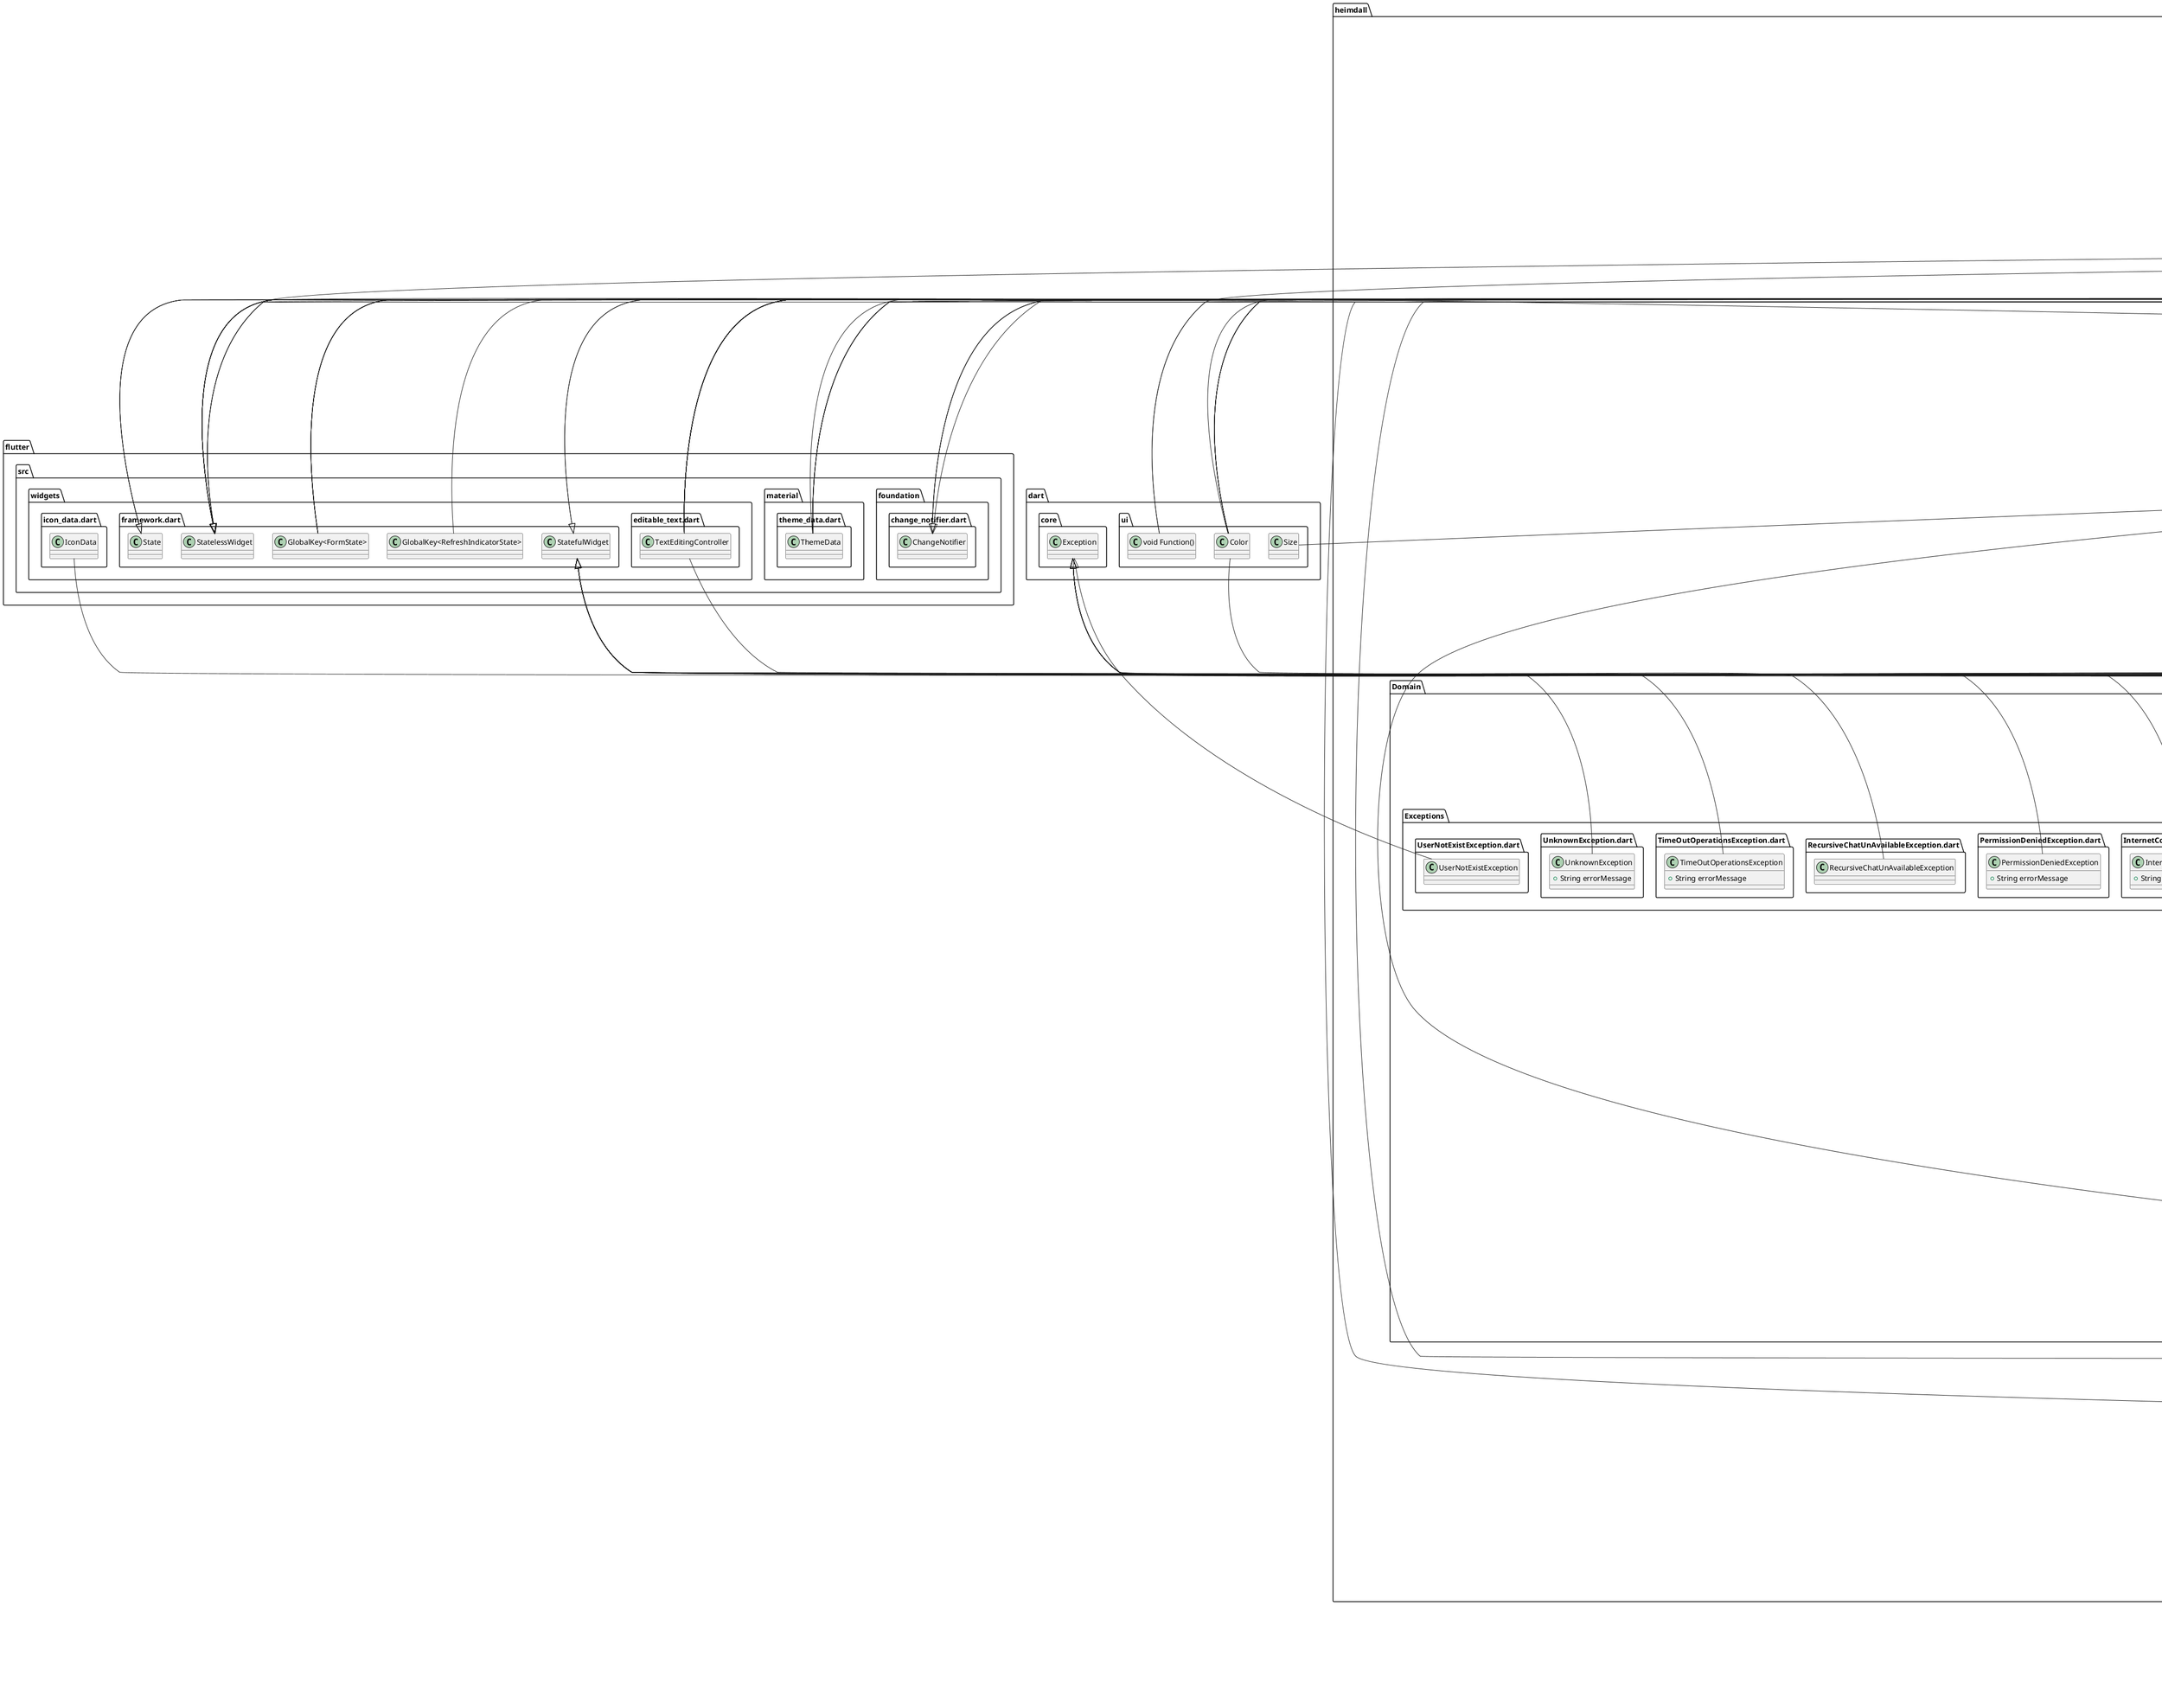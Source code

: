 @startuml
set namespaceSeparator ::

class "heimdall::Core::Base::BaseDatabase.dart::BaseDatabase" {
  +Constants constants
}

"heimdall::Core::Base::BaseDatabase.dart::BaseDatabase" o-- "heimdall::Core::Constants::Constants.dart::Constants"

abstract class "heimdall::Core::Base::BaseNavigator.dart::BaseNavigator" {
  +dynamic showLoading()
  +dynamic showFailMessage()
  +dynamic showSuccessMessage()
  +dynamic showQuestionMessage()
  +dynamic goBack()
  +dynamic showErrorNotification()
  +dynamic showSuccessNotification()
  +dynamic showCustomNotification()
  +dynamic showCustomModalBottomSheet()
}

abstract class "heimdall::Core::Base::BaseState.dart::BaseState" {
  +VM viewModel
  +void initState()
  +void dispose()
  +VM initViewModel()
  +Widget build()
  +dynamic goBack()
  +dynamic showFailMessage()
  +dynamic showLoading()
  +dynamic showQuestionMessage()
  +dynamic showSuccessMessage()
  +dynamic showSuccessNotification()
  +dynamic showErrorNotification()
  +dynamic showCustomNotification()
  +dynamic showCustomModalBottomSheet()
}

"flutter::src::widgets::framework.dart::State" <|-- "heimdall::Core::Base::BaseState.dart::BaseState"
"heimdall::Core::Base::BaseNavigator.dart::BaseNavigator" <|-- "heimdall::Core::Base::BaseState.dart::BaseState"

abstract class "heimdall::Core::Base::BaseViewModel.dart::BaseViewModel" {
  +N? navigator
  +ThemeProvider? themeProvider
  +LocalProvider? localProvider
  +AppConfigProvider? appConfigProvider
  +AppLocalizations? local
  +Size? mediaQuery
  +FirebaseAuthExceptionHandler firebaseAuthExceptionHandler
  +FirebaseFireStoreErrorHandler firebaseFireStoreErrorHandler
  +FirebaseImageDatabaseExceptionsHandler firebaseImageDatabaseExceptionsHandler
  +FirebaseLoginErrorHandler firebaseLoginErrorHandler
  +XFile? image
  +dynamic pickImageFromCamera()
  +dynamic pickImageFromGallery()
  +String handleErrorMessage()
}

"heimdall::Core::Base::BaseViewModel.dart::BaseViewModel" o-- "heimdall::Core::Providers::ThemeProvider.dart::ThemeProvider"
"heimdall::Core::Base::BaseViewModel.dart::BaseViewModel" o-- "heimdall::Core::Providers::LocalProvider.dart::LocalProvider"
"heimdall::Core::Base::BaseViewModel.dart::BaseViewModel" o-- "heimdall::Core::Providers::AppConfigProvider.dart::AppConfigProvider"
"heimdall::Core::Base::BaseViewModel.dart::BaseViewModel" o-- "flutter_gen::gen_l10n::app_localizations.dart::AppLocalizations"
"heimdall::Core::Base::BaseViewModel.dart::BaseViewModel" o-- "dart::ui::Size"
"heimdall::Core::Base::BaseViewModel.dart::BaseViewModel" o-- "heimdall::Core::Errors::FirebaseAuthExceptionHandler.dart::FirebaseAuthExceptionHandler"
"heimdall::Core::Base::BaseViewModel.dart::BaseViewModel" o-- "heimdall::Core::Errors::FirebaseFireStoreErrorHandler.dart::FirebaseFireStoreErrorHandler"
"heimdall::Core::Base::BaseViewModel.dart::BaseViewModel" o-- "heimdall::Core::Errors::FirebaseImageDatabaseExceptionsHandler.dart::FirebaseImageDatabaseExceptionsHandler"
"heimdall::Core::Base::BaseViewModel.dart::BaseViewModel" o-- "heimdall::Core::Errors::FirebaseLoginErrorHandler.dart::FirebaseLoginErrorHandler"
"heimdall::Core::Base::BaseViewModel.dart::BaseViewModel" o-- "cross_file::src::types::interface.dart::XFile"
"flutter::src::foundation::change_notifier.dart::ChangeNotifier" <|-- "heimdall::Core::Base::BaseViewModel.dart::BaseViewModel"

class "heimdall::Core::Constants::Constants.dart::Constants" {
  {static} +Constants? instance
  +String userCollection
  +String reportsCollection
  +String imagesFolderName
  +String feedbacksCollection
  +String contactsCollection
  +String locksCollection
  {static} +dynamic getInstance()
}

"heimdall::Core::Constants::Constants.dart::Constants" o-- "heimdall::Core::Constants::Constants.dart::Constants"

class "heimdall::Core::Errors::FirebaseAuthExceptionHandler.dart::FirebaseAuthExceptionHandler" {
  {static} +FirebaseAuthExceptionHandler? instance
  {static} +dynamic getInstance()
  +String handleFirebaseAuthExceptionEnglish()
  +String handleFirebaseAuthExceptionArabic()
}

"heimdall::Core::Errors::FirebaseAuthExceptionHandler.dart::FirebaseAuthExceptionHandler" o-- "heimdall::Core::Errors::FirebaseAuthExceptionHandler.dart::FirebaseAuthExceptionHandler"

class "heimdall::Core::Errors::FirebaseFireStoreErrorHandler.dart::FirebaseFireStoreErrorHandler" {
  {static} +FirebaseFireStoreErrorHandler? instance
  {static} +dynamic getInstance()
  +String handleFirebaseFireStoreErrorEnglish()
  +String handleFirebaseFireStoreErrorArabic()
}

"heimdall::Core::Errors::FirebaseFireStoreErrorHandler.dart::FirebaseFireStoreErrorHandler" o-- "heimdall::Core::Errors::FirebaseFireStoreErrorHandler.dart::FirebaseFireStoreErrorHandler"

class "heimdall::Core::Errors::FirebaseImageDatabaseExceptionsHandler.dart::FirebaseImageDatabaseExceptionsHandler" {
  {static} +FirebaseImageDatabaseExceptionsHandler? instance
  {static} +dynamic getInstance()
  +String handleFirebaseImageDatabaseExceptionsEnglish()
  +String handleFirebaseImageDatabaseExceptionsArabic()
}

"heimdall::Core::Errors::FirebaseImageDatabaseExceptionsHandler.dart::FirebaseImageDatabaseExceptionsHandler" o-- "heimdall::Core::Errors::FirebaseImageDatabaseExceptionsHandler.dart::FirebaseImageDatabaseExceptionsHandler"

class "heimdall::Core::Errors::FirebaseLoginErrorHandler.dart::FirebaseLoginErrorHandler" {
  {static} +FirebaseLoginErrorHandler? instance
  {static} +dynamic getInstance()
  +String handleLoginErrorEnglish()
  +String handleLoginErrorArabic()
}

"heimdall::Core::Errors::FirebaseLoginErrorHandler.dart::FirebaseLoginErrorHandler" o-- "heimdall::Core::Errors::FirebaseLoginErrorHandler.dart::FirebaseLoginErrorHandler"

class "heimdall::Core::Providers::AppConfigProvider.dart::AppConfigProvider" {
  +User? user
  +void updateUser()
  +User? getUser()
}

"heimdall::Core::Providers::AppConfigProvider.dart::AppConfigProvider" o-- "firebase_auth::firebase_auth.dart::User"
"flutter::src::foundation::change_notifier.dart::ChangeNotifier" <|-- "heimdall::Core::Providers::AppConfigProvider.dart::AppConfigProvider"

class "heimdall::Core::Providers::LocalProvider.dart::LocalProvider" {
  -String _currentLocal
  +dynamic changeLocal()
  +bool isEn()
  +String getLocal()
}

"flutter::src::foundation::change_notifier.dart::ChangeNotifier" <|-- "heimdall::Core::Providers::LocalProvider.dart::LocalProvider"

class "heimdall::Core::Providers::ThemeProvider.dart::ThemeProvider" {
  -ThemeData _theme
  +dynamic changeTheme()
  +ThemeData getTheme()
  +String getSplashLogo()
  +Color getPrimaryColor()
  +Color getSecondaryColor()
}

"heimdall::Core::Providers::ThemeProvider.dart::ThemeProvider" o-- "flutter::src::material::theme_data.dart::ThemeData"
"flutter::src::foundation::change_notifier.dart::ChangeNotifier" <|-- "heimdall::Core::Providers::ThemeProvider.dart::ThemeProvider"

class "heimdall::Core::Theme::BlackAndWhiteTheme.dart::BlackAndWhiteTheme" {
  {static} +Color white
  {static} +Color gray
  {static} +Color black
  {static} +Color red
  {static} +ThemeData blackAndWhiteTheme
}

"heimdall::Core::Theme::BlackAndWhiteTheme.dart::BlackAndWhiteTheme" o-- "dart::ui::Color"
"heimdall::Core::Theme::BlackAndWhiteTheme.dart::BlackAndWhiteTheme" o-- "flutter::src::material::theme_data.dart::ThemeData"

class "heimdall::Core::Theme::DarkBlueTheme.dart::DarkBlueTheme" {
  {static} +Color white
  {static} +Color gray
  {static} +Color black
  {static} +Color darkBlue
  {static} +Color lightBlue
  {static} +Color lightGold
  {static} +Color red
  {static} +ThemeData darkBlueTheme
}

"heimdall::Core::Theme::DarkBlueTheme.dart::DarkBlueTheme" o-- "dart::ui::Color"
"heimdall::Core::Theme::DarkBlueTheme.dart::DarkBlueTheme" o-- "flutter::src::material::theme_data.dart::ThemeData"

class "heimdall::Core::Theme::DarkPurpleTheme.dart::DarkPurpleTheme" {
  {static} +Color white
  {static} +Color gray
  {static} +Color black
  {static} +Color darkPurple
  {static} +Color lightPurple
  {static} +Color red
  {static} +ThemeData darkPurpleTheme
}

"heimdall::Core::Theme::DarkPurpleTheme.dart::DarkPurpleTheme" o-- "dart::ui::Color"
"heimdall::Core::Theme::DarkPurpleTheme.dart::DarkPurpleTheme" o-- "flutter::src::material::theme_data.dart::ThemeData"

class "heimdall::Core::Theme::MyTheme.dart::MyTheme" {
  {static} +Color white
  {static} +Color gray
  {static} +Color black
  {static} +Color darkPurple
  {static} +Color lightPurple
  {static} +Color darkBlue
  {static} +Color lightBlue
  {static} +Color lightGold
  {static} +Color green
  {static} +Color yellow
  {static} +Color red
  {static} +ThemeData blackAndWhiteTheme
  {static} +ThemeData purpleAndWhiteTheme
  {static} +ThemeData darkPurpleTheme
  {static} +ThemeData darkBlueTheme
}

"heimdall::Core::Theme::MyTheme.dart::MyTheme" o-- "dart::ui::Color"
"heimdall::Core::Theme::MyTheme.dart::MyTheme" o-- "flutter::src::material::theme_data.dart::ThemeData"

class "heimdall::Core::Theme::PurpleAndWhiteTheme.dart::PurpleAndWhiteTheme" {
  {static} +Color white
  {static} +Color gray
  {static} +Color black
  {static} +Color lightPurple
  {static} +Color red
  {static} +ThemeData purpleAndWhiteTheme
}

"heimdall::Core::Theme::PurpleAndWhiteTheme.dart::PurpleAndWhiteTheme" o-- "dart::ui::Color"
"heimdall::Core::Theme::PurpleAndWhiteTheme.dart::PurpleAndWhiteTheme" o-- "flutter::src::material::theme_data.dart::ThemeData"

class "heimdall::Core::Utils::DialogUtils.dart::MyDialogUtils" {
  {static} +dynamic showLoadingDialog()
  {static} +dynamic hideDialog()
  {static} +dynamic showFailMessage()
  {static} +dynamic showSuccessMessage()
  {static} +dynamic showQuestionMessage()
}

class "heimdall::Core::Utils::NegativeActionButton.dart::NegativeActionButton" {
  +void Function()? negativeAction
  +String negativeActionTitle
  +Widget build()
}

"heimdall::Core::Utils::NegativeActionButton.dart::NegativeActionButton" o-- "dart::ui::void Function()"
"flutter::src::widgets::framework.dart::StatelessWidget" <|-- "heimdall::Core::Utils::NegativeActionButton.dart::NegativeActionButton"

class "heimdall::Core::Utils::PosActionButton.dart::PosActionButton" {
  +void Function()? posAction
  +String posActionTitle
  +Widget build()
}

"heimdall::Core::Utils::PosActionButton.dart::PosActionButton" o-- "dart::ui::void Function()"
"flutter::src::widgets::framework.dart::StatelessWidget" <|-- "heimdall::Core::Utils::PosActionButton.dart::PosActionButton"

class "heimdall::Data::DataSource::FirebaseAuthRemoteDataSourceImpl.dart::FirebaseAuthRemoteDataSourceImpl" {
  +FirebaseAuthUserDatabase authDatabase
  +dynamic createUser()
  +dynamic updateUserImage()
  +dynamic resetPassword()
  +dynamic signInWithEmailAndPassword()
  +dynamic signInWithGoogle()
  +dynamic deleteAccount()
  +dynamic signOut()
  +dynamic updateUserDisplayName()
  +dynamic changePassword()
}

"heimdall::Data::DataSource::FirebaseAuthRemoteDataSourceImpl.dart::FirebaseAuthRemoteDataSourceImpl" o-- "heimdall::Data::Firebase::FirebaseAuthUserDatabase.dart::FirebaseAuthUserDatabase"
"heimdall::Domain::DataSource::FirebaseAuthRemoteDataSource.dart::FirebaseAuthRemoteDataSource" <|-- "heimdall::Data::DataSource::FirebaseAuthRemoteDataSourceImpl.dart::FirebaseAuthRemoteDataSourceImpl"

class "heimdall::Data::DataSource::FirebaseChatRemoteDataSourceImpl.dart::FirebaseChatRemoteDataSourceImpl" {
  +FirebaseChatDatabase database
  +dynamic sendMessage()
  +Stream<QuerySnapshot<ChatDTO>> getMessages()
}

"heimdall::Data::DataSource::FirebaseChatRemoteDataSourceImpl.dart::FirebaseChatRemoteDataSourceImpl" o-- "heimdall::Data::Firebase::FirebaseChatDatabase.dart::FirebaseChatDatabase"
"heimdall::Domain::DataSource::FirebaseChatRemoteDataSource.dart::FirebaseChatRemoteDataSource" <|-- "heimdall::Data::DataSource::FirebaseChatRemoteDataSourceImpl.dart::FirebaseChatRemoteDataSourceImpl"

class "heimdall::Data::DataSource::FirebaseContactsRemoteDataSourceImpl.dart::FirebaseContactsRemoteDataSourceImpl" {
  +FirebaseContactsDatabase database
  +dynamic contactExist()
  +dynamic createNewContact()
  +dynamic getFirstUserContact()
  +dynamic getSecondUserContact()
  +dynamic deleteUserContacts()
}

"heimdall::Data::DataSource::FirebaseContactsRemoteDataSourceImpl.dart::FirebaseContactsRemoteDataSourceImpl" o-- "heimdall::Data::Firebase::FirebaseContactsDatabase.dart::FirebaseContactsDatabase"
"heimdall::Domain::DataSource::FirebaseContactsRemoteDataSource.dart::FirebaseContactsRemoteDataSource" <|-- "heimdall::Data::DataSource::FirebaseContactsRemoteDataSourceImpl.dart::FirebaseContactsRemoteDataSourceImpl"

class "heimdall::Data::DataSource::FirebaseFeedbackRemoteDataSourceImpl.dart::FirebaseFeedbackRemoteDataSourceImpl" {
  +FirebaseFeedbackDatabase database
  +dynamic sendFeedback()
  +dynamic deleteUserFeedbacks()
}

"heimdall::Data::DataSource::FirebaseFeedbackRemoteDataSourceImpl.dart::FirebaseFeedbackRemoteDataSourceImpl" o-- "heimdall::Data::Firebase::FirebaseFeedbackDatabase.dart::FirebaseFeedbackDatabase"
"heimdall::Domain::DataSource::FirebaseFeedbackRemoteDataSource.dart::FirebaseFeedbackRemoteDataSource" <|-- "heimdall::Data::DataSource::FirebaseFeedbackRemoteDataSourceImpl.dart::FirebaseFeedbackRemoteDataSourceImpl"

class "heimdall::Data::DataSource::FirebaseImagesRemoteDatasourceImpl.dart::FirebaseImagesRemoteDatasourceImpl" {
  +FirebaseImagesDatabase database
  +dynamic uploadImage()
  +dynamic updateImage()
}

"heimdall::Data::DataSource::FirebaseImagesRemoteDatasourceImpl.dart::FirebaseImagesRemoteDatasourceImpl" o-- "heimdall::Data::Firebase::FirebaseImagesDatabase.dart::FirebaseImagesDatabase"
"heimdall::Domain::DataSource::FirebaseImagesRemoteDatasource.dart::FirebaseImagesRemoteDatasource" <|-- "heimdall::Data::DataSource::FirebaseImagesRemoteDatasourceImpl.dart::FirebaseImagesRemoteDatasourceImpl"

class "heimdall::Data::DataSource::FirebaseLockCardRemoteDataSourceImpl.dart::FirebaseLockCardRemoteDataSourceImpl" {
  +FirebaseCardsDatabase database
  +dynamic addLock()
  +dynamic getCardsList()
}

"heimdall::Data::DataSource::FirebaseLockCardRemoteDataSourceImpl.dart::FirebaseLockCardRemoteDataSourceImpl" o-- "heimdall::Data::Firebase::FirebaseCardsDatabase.dart::FirebaseCardsDatabase"
"heimdall::Domain::DataSource::FirebaseLockCardRemoteDataSource.dart::FirebaseLockCardRemoteDataSource" <|-- "heimdall::Data::DataSource::FirebaseLockCardRemoteDataSourceImpl.dart::FirebaseLockCardRemoteDataSourceImpl"

class "heimdall::Data::DataSource::FirebaseLockRemoteDataSourceImpl.dart::FirebaseLockRemoteDataSourceImpl" {
  +FirebaseLockDatabase database
  +dynamic getLockData()
  +dynamic updateLock()
}

"heimdall::Data::DataSource::FirebaseLockRemoteDataSourceImpl.dart::FirebaseLockRemoteDataSourceImpl" o-- "heimdall::Data::Firebase::FirebaseLockDatabase.dart::FirebaseLockDatabase"
"heimdall::Domain::DataSource::FirebaseLockRemoteDataSource.dart::FirebaseLockRemoteDataSource" <|-- "heimdall::Data::DataSource::FirebaseLockRemoteDataSourceImpl.dart::FirebaseLockRemoteDataSourceImpl"

class "heimdall::Data::DataSource::FirebaseLockUsersRemoteDataSourceImpl.dart::FirebaseLockUsersRemoteDataSourceImpl" {
  +FirebaseLockUsersDatabase database
  +dynamic addLockUser()
}

"heimdall::Data::DataSource::FirebaseLockUsersRemoteDataSourceImpl.dart::FirebaseLockUsersRemoteDataSourceImpl" o-- "heimdall::Data::Firebase::FirebaseLockUserDatabase.dart::FirebaseLockUsersDatabase"
"heimdall::Domain::DataSource::FirebaseLockUsersRemoteDataSource.dart::FirebaseLockUsersRemoteDataSource" <|-- "heimdall::Data::DataSource::FirebaseLockUsersRemoteDataSourceImpl.dart::FirebaseLockUsersRemoteDataSourceImpl"

class "heimdall::Data::DataSource::FirebaseReportRemoteDataSourceImpl.dart::FirebaseReportRemoteDataSourceImpl" {
  +FirebaseReportDatabase dataBase
  +dynamic sendReport()
}

"heimdall::Data::DataSource::FirebaseReportRemoteDataSourceImpl.dart::FirebaseReportRemoteDataSourceImpl" o-- "heimdall::Data::Firebase::FirebaseReportDatabase.dart::FirebaseReportDatabase"
"heimdall::Domain::DataSource::FirebaseReportRemoteDataSource.dart::FirebaseReportRemoteDataSource" <|-- "heimdall::Data::DataSource::FirebaseReportRemoteDataSourceImpl.dart::FirebaseReportRemoteDataSourceImpl"

class "heimdall::Data::DataSource::FirebaseUserDatabaseRemoteDataSourceImpl.dart::FirebaseUserDatabaseRemoteDataSourceImpl" {
  +FirebaseUserDatabase userDatabase
  +dynamic createUserFirebaseDatabase()
  +dynamic updateUserProfile()
  +dynamic checkIfUserExist()
  +dynamic getUserDataByEmail()
  +dynamic deleteAccount()
  +dynamic getUserData()
}

"heimdall::Data::DataSource::FirebaseUserDatabaseRemoteDataSourceImpl.dart::FirebaseUserDatabaseRemoteDataSourceImpl" o-- "heimdall::Data::Firebase::FirebaseUserDatabase.dart::FirebaseUserDatabase"
"heimdall::Domain::DataSource::FirebaseUserDatabaseRemoteDataSource.dart::FirebaseUserDatabaseRemoteDataSource" <|-- "heimdall::Data::DataSource::FirebaseUserDatabaseRemoteDataSourceImpl.dart::FirebaseUserDatabaseRemoteDataSourc"

class "heimdall::Data::Firebase::FirebaseAuthUserDatabase.dart::FirebaseAuthUserDatabase" {
  {static} -FirebaseAuthUserDatabase? _instance
  -FirebaseAuth _firebase
  {static} +FirebaseAuthUserDatabase getInstance()
  +dynamic createUser()
  +dynamic updateUserPhoto()
  +dynamic updateUserDisplayName()
  +dynamic signInUserWithEmailAndPassword()
  +dynamic resetPassword()
  +dynamic signInWithGoogle()
  +dynamic deleteAccount()
  +dynamic signOut()
  +dynamic changePassword()
}

"heimdall::Data::Firebase::FirebaseAuthUserDatabase.dart::FirebaseAuthUserDatabase" o-- "heimdall::Data::Firebase::FirebaseAuthUserDatabase.dart::FirebaseAuthUserDatabase"
"heimdall::Data::Firebase::FirebaseAuthUserDatabase.dart::FirebaseAuthUserDatabase" o-- "firebase_auth::firebase_auth.dart::FirebaseAuth"
"heimdall::Core::Base::BaseDatabase.dart::BaseDatabase" <|-- "heimdall::Data::Firebase::FirebaseAuthUserDatabase.dart::FirebaseAuthUserDatabase"

class "heimdall::Data::Firebase::FirebaseCardsDatabase.dart::FirebaseCardsDatabase" {
  {static} -FirebaseCardsDatabase? _instance
  {static} +FirebaseCardsDatabase getInstance()
  +CollectionReference<LockCardDTO> getCollectionReference()
  +dynamic addLockCard()
  +dynamic getCardsList()
}

"heimdall::Data::Firebase::FirebaseCardsDatabase.dart::FirebaseCardsDatabase" o-- "heimdall::Data::Firebase::FirebaseCardsDatabase.dart::FirebaseCardsDatabase"
"heimdall::Core::Base::BaseDatabase.dart::BaseDatabase" <|-- "heimdall::Data::Firebase::FirebaseCardsDatabase.dart::FirebaseCardsDatabase"

class "heimdall::Data::Firebase::FirebaseChatDatabase.dart::FirebaseChatDatabase" {
  {static} -FirebaseChatDatabase? _instance
  {static} +FirebaseChatDatabase getInstance()
  +CollectionReference<ChatDTO> getCollectionReference()
  +dynamic sendMessage()
  +Stream<QuerySnapshot<ChatDTO>> getMessagesStream()
}

"heimdall::Data::Firebase::FirebaseChatDatabase.dart::FirebaseChatDatabase" o-- "heimdall::Data::Firebase::FirebaseChatDatabase.dart::FirebaseChatDatabase"
"heimdall::Core::Base::BaseDatabase.dart::BaseDatabase" <|-- "heimdall::Data::Firebase::FirebaseChatDatabase.dart::FirebaseChatDatabase"

class "heimdall::Data::Firebase::FirebaseContactsDatabase.dart::FirebaseContactsDatabase" {
  {static} -FirebaseContactsDatabase? _instance
  {static} +FirebaseContactsDatabase getInstance()
  +CollectionReference<ContactDTO> getCollectionReference()
  +dynamic contactExist()
  +dynamic createContact()
  +dynamic getFirstUserContact()
  +dynamic getSecondUserContact()
  +dynamic deleteUserContact()
}

"heimdall::Data::Firebase::FirebaseContactsDatabase.dart::FirebaseContactsDatabase" o-- "heimdall::Data::Firebase::FirebaseContactsDatabase.dart::FirebaseContactsDatabase"
"heimdall::Core::Base::BaseDatabase.dart::BaseDatabase" <|-- "heimdall::Data::Firebase::FirebaseContactsDatabase.dart::FirebaseContactsDatabase"

class "heimdall::Data::Firebase::FirebaseFeedbackDatabase.dart::FirebaseFeedbackDatabase" {
  {static} -FirebaseFeedbackDatabase? _instance
  {static} +FirebaseFeedbackDatabase getInstance()
  +CollectionReference<FeedbackDTO> getCollectionReference()
  +dynamic addFeedback()
  +dynamic deleteUserFeedbacks()
}

"heimdall::Data::Firebase::FirebaseFeedbackDatabase.dart::FirebaseFeedbackDatabase" o-- "heimdall::Data::Firebase::FirebaseFeedbackDatabase.dart::FirebaseFeedbackDatabase"
"heimdall::Core::Base::BaseDatabase.dart::BaseDatabase" <|-- "heimdall::Data::Firebase::FirebaseFeedbackDatabase.dart::FirebaseFeedbackDatabase"

class "heimdall::Data::Firebase::FirebaseImagesDatabase.dart::FirebaseImagesDatabase" {
  {static} +FirebaseImagesDatabase? instance
  -FirebaseStorage _firebaseStorage
  {static} +dynamic getInstance()
  +dynamic uploadImage()
  +dynamic updateImage()
  +String generateName()
}

"heimdall::Data::Firebase::FirebaseImagesDatabase.dart::FirebaseImagesDatabase" o-- "heimdall::Data::Firebase::FirebaseImagesDatabase.dart::FirebaseImagesDatabase"
"heimdall::Data::Firebase::FirebaseImagesDatabase.dart::FirebaseImagesDatabase" o-- "firebase_storage::firebase_storage.dart::FirebaseStorage"
"heimdall::Core::Base::BaseDatabase.dart::BaseDatabase" <|-- "heimdall::Data::Firebase::FirebaseImagesDatabase.dart::FirebaseImagesDatabase"

class "heimdall::Data::Firebase::FirebaseLockDatabase.dart::FirebaseLockDatabase" {
  {static} -FirebaseLockDatabase? _instance
  {static} +FirebaseLockDatabase getInstance()
  +CollectionReference<LockDTO> getCollectionReference()
  +dynamic getLockData()
  +dynamic updateLock()
}

"heimdall::Data::Firebase::FirebaseLockDatabase.dart::FirebaseLockDatabase" o-- "heimdall::Data::Firebase::FirebaseLockDatabase.dart::FirebaseLockDatabase"
"heimdall::Core::Base::BaseDatabase.dart::BaseDatabase" <|-- "heimdall::Data::Firebase::FirebaseLockDatabase.dart::FirebaseLockDatabase"

class "heimdall::Data::Firebase::FirebaseLockUserDatabase.dart::FirebaseLockUsersDatabase" {
  {static} -FirebaseLockUsersDatabase? _instance
  {static} +FirebaseLockUsersDatabase getInstance()
  +CollectionReference<UserDTO> getCollectionReference()
  +dynamic addLockUser()
}

"heimdall::Data::Firebase::FirebaseLockUserDatabase.dart::FirebaseLockUsersDatabase" o-- "heimdall::Data::Firebase::FirebaseLockUserDatabase.dart::FirebaseLockUsersDatabase"
"heimdall::Core::Base::BaseDatabase.dart::BaseDatabase" <|-- "heimdall::Data::Firebase::FirebaseLockUserDatabase.dart::FirebaseLockUsersDatabase"

class "heimdall::Data::Firebase::FirebaseReportDatabase.dart::FirebaseReportDatabase" {
  {static} -FirebaseReportDatabase? _instance
  {static} +FirebaseReportDatabase getInstance()
  +CollectionReference<ReportDTO> getCollectionReference()
  +dynamic sendReport()
}

"heimdall::Data::Firebase::FirebaseReportDatabase.dart::FirebaseReportDatabase" o-- "heimdall::Data::Firebase::FirebaseReportDatabase.dart::FirebaseReportDatabase"
"heimdall::Core::Base::BaseDatabase.dart::BaseDatabase" <|-- "heimdall::Data::Firebase::FirebaseReportDatabase.dart::FirebaseReportDatabase"

class "heimdall::Data::Firebase::FirebaseUserDatabase.dart::FirebaseUserDatabase" {
  {static} -FirebaseUserDatabase? _instance
  {static} +FirebaseUserDatabase getInstance()
  +CollectionReference<UserDTO> getCollectionReference()
  +dynamic createUser()
  +dynamic updateUserData()
  +dynamic userExist()
  +dynamic getUserData()
  +dynamic getUserDataByEmail()
  +dynamic deleteUserData()
}

"heimdall::Data::Firebase::FirebaseUserDatabase.dart::FirebaseUserDatabase" o-- "heimdall::Data::Firebase::FirebaseUserDatabase.dart::FirebaseUserDatabase"

class "heimdall::Data::Models::Card::LockCardDTO.dart::LockCardDTO" {
  +String lockId
  +int color
  +String name
  +String image
  +Map<String, dynamic> toFireStore()
  +LockCard toDomain()
}

class "heimdall::Data::Models::Chat::ChatDTO.dart::ChatDTO" {
  {static} +String collectionName
  +String messageID
  +String senderID
  +int dateTime
  +String messageContent
  +Map<String, dynamic> toFireStore()
  +Chat toDomain()
}

class "heimdall::Data::Models::Contact::ContactDTO.dart::ContactDTO" {
  +String contactId
  +String firstUserUID
  +String secondUserUID
  +String firstUserName
  +String secondUserName
  +String firstUserImage
  +String secondUserImage
  +String lastMessage
  +int lastMessageTime
  +bool lastMessageReadied
  +bool firstUserSentLastMessage
  +bool secondUserSentLastMessage
  +bool isBlockedByFirstUser
  +bool isBlockedBySecondUser
  +bool isRemovedFromFirstUser
  +bool isRemovedFromSecondUser
  +Map<String, dynamic> toFireStore()
  +Contact toDomain()
}

class "heimdall::Data::Models::Feedback::FeedbackDTO.dart::FeedbackDTO" {
  +String id
  +String uid
  +String message
  +double rating
  +String userName
  +String userEmail
  +String image
  +Map<String, dynamic> toFireStore()
}

class "heimdall::Data::Models::Lock::LockDTO.dart::LockDTO" {
  +String id
  +String email
  +String password
  +String firstOwner
  +int createdAt
  +String model
  +List<String> images
  +Map<String, dynamic> toJson()
  +Lock toDomain()
}

class "heimdall::Data::Models::Report::ReportDTO.dart::ReportDTO" {
  +String id
  +String message
  +String uid
  +String email
  +DateTime dateTime
  +Map<String, dynamic> toFireStore()
  +Report toDomain()
}

class "heimdall::Data::Models::Users::UserDTO.dart::UserDTO" {
  +String uid
  +String name
  +String email
  +String password
  +String image
  +String phoneNumber
  +String birthDate
  +String gender
  +Map<String, dynamic> toFireStore()
  +MyUser toDomain()
}

class "heimdall::Data::Repository::CardsRepositoryImpl.dart::CardsRepositoryImpl" {
  +FirebaseLockCardRemoteDataSource remoteDataSource
  +dynamic addLock()
  +dynamic getCardsList()
}

"heimdall::Data::Repository::CardsRepositoryImpl.dart::CardsRepositoryImpl" o-- "heimdall::Domain::DataSource::FirebaseLockCardRemoteDataSource.dart::FirebaseLockCardRemoteDataSource"
"heimdall::Domain::Repository::CardsRepository.dart::CardsRepository" <|-- "heimdall::Data::Repository::CardsRepositoryImpl.dart::CardsRepositoryImpl"

class "heimdall::Data::Repository::ChatRepositoryImpl.dart::ChatRepositoryImpl" {
  +FirebaseChatRemoteDataSource remoteDataSource
  +dynamic sendMessage()
  +Stream<QuerySnapshot<ChatDTO>> getMessages()
}

"heimdall::Data::Repository::ChatRepositoryImpl.dart::ChatRepositoryImpl" o-- "heimdall::Domain::DataSource::FirebaseChatRemoteDataSource.dart::FirebaseChatRemoteDataSource"
"heimdall::Domain::Repository::ChatRepository.dart::ChatRepository" <|-- "heimdall::Data::Repository::ChatRepositoryImpl.dart::ChatRepositoryImpl"

class "heimdall::Data::Repository::ContactsRepositoryImpl.dart::ContactsRepositoryImpl" {
  +FirebaseContactsRemoteDataSource contactsRemoteDataSource
  +dynamic contactExist()
  +dynamic createNewContact()
  +dynamic getFirstUserContact()
  +dynamic getSecondUserContact()
  +dynamic deleteUserContacts()
}

"heimdall::Data::Repository::ContactsRepositoryImpl.dart::ContactsRepositoryImpl" o-- "heimdall::Domain::DataSource::FirebaseContactsRemoteDataSource.dart::FirebaseContactsRemoteDataSource"
"heimdall::Domain::Repository::ContactsRepository.dart::ContactsRepository" <|-- "heimdall::Data::Repository::ContactsRepositoryImpl.dart::ContactsRepositoryImpl"

class "heimdall::Data::Repository::FeedbackRepositoryImpl.dart::FeedbackRepositoryImpl" {
  +FirebaseFeedbackRemoteDataSource remoteDataSource
  +dynamic sendFeedback()
  +dynamic deleteUserFeedbacks()
}

"heimdall::Data::Repository::FeedbackRepositoryImpl.dart::FeedbackRepositoryImpl" o-- "heimdall::Domain::DataSource::FirebaseFeedbackRemoteDataSource.dart::FirebaseFeedbackRemoteDataSource"
"heimdall::Domain::Repository::FeedbackRepository.dart::FeedbackRepository" <|-- "heimdall::Data::Repository::FeedbackRepositoryImpl.dart::FeedbackRepositoryImpl"

class "heimdall::Data::Repository::LockRepositoryImpl.dart::LockRepositoryImpl" {
  +FirebaseLockRemoteDataSource lockRemoteDataSource
  +dynamic getLockData()
  +dynamic updateLock()
}

"heimdall::Data::Repository::LockRepositoryImpl.dart::LockRepositoryImpl" o-- "heimdall::Domain::DataSource::FirebaseLockRemoteDataSource.dart::FirebaseLockRemoteDataSource"
"heimdall::Domain::Repository::LockRepository.dart::LockRepository" <|-- "heimdall::Data::Repository::LockRepositoryImpl.dart::LockRepositoryImpl"

class "heimdall::Data::Repository::ReportRepositoryImpl.dart::ReportRepositoryImpl" {
  +FirebaseReportRemoteDataSource remoteDataSource
  +dynamic sendReport()
}

"heimdall::Data::Repository::ReportRepositoryImpl.dart::ReportRepositoryImpl" o-- "heimdall::Domain::DataSource::FirebaseReportRemoteDataSource.dart::FirebaseReportRemoteDataSource"
"heimdall::Domain::Repository::ReportRepository.dart::ReportRepository" <|-- "heimdall::Data::Repository::ReportRepositoryImpl.dart::ReportRepositoryImpl"

class "heimdall::Data::Repository::UserLockRepositoryImpl.dart::UserLockRepositoryImpl" {
  +FirebaseLockUsersRemoteDataSource remoteDataSource
  +dynamic addLockUser()
}

"heimdall::Data::Repository::UserLockRepositoryImpl.dart::UserLockRepositoryImpl" o-- "heimdall::Domain::DataSource::FirebaseLockUsersRemoteDataSource.dart::FirebaseLockUsersRemoteDataSource"
"heimdall::Domain::Repository::UserLockRepository.dart::UserLockRepository" <|-- "heimdall::Data::Repository::UserLockRepositoryImpl.dart::UserLockRepositoryImpl"

class "heimdall::Data::Repository::UserRepositoryImpl.dart::UserRepositoryImpl" {
  +FirebaseAuthRemoteDataSource authRemoteDataSource
  +FirebaseImagesRemoteDatasource imagesRemoteDatasource
  +FirebaseUserDatabaseRemoteDataSource userDatabaseRemoteDataSource
  +dynamic createUserFirebaseAuth()
  +dynamic createUserFirebaseDatabase()
  +dynamic updateUserImageInUserCredential()
  +dynamic uploadUserImageToDatabase()
  +dynamic updateUser()
  +dynamic resetPassword()
  +dynamic signInWithEmailAndPassword()
  +dynamic checkIfUserExist()
  +dynamic signInWithGoogle()
  +dynamic getUserDataByEmail()
  +dynamic deleteAccount()
  +dynamic signOut()
  +dynamic getUserData()
  +dynamic updateUserDisplayName()
  +dynamic updateUserImageToDatabase()
  +dynamic changePassword()
}

"heimdall::Data::Repository::UserRepositoryImpl.dart::UserRepositoryImpl" o-- "heimdall::Domain::DataSource::FirebaseAuthRemoteDataSource.dart::FirebaseAuthRemoteDataSource"
"heimdall::Data::Repository::UserRepositoryImpl.dart::UserRepositoryImpl" o-- "heimdall::Domain::DataSource::FirebaseImagesRemoteDatasource.dart::FirebaseImagesRemoteDatasource"
"heimdall::Data::Repository::UserRepositoryImpl.dart::UserRepositoryImpl" o-- "heimdall::Domain::DataSource::FirebaseUserDatabaseRemoteDataSource.dart::FirebaseUserDatabaseRemoteDataSource"
"heimdall::Domain::Repository::UserRepository.dart::UserRepository" <|-- "heimdall::Data::Repository::UserRepositoryImpl.dart::UserRepositoryImpl"

abstract class "heimdall::Domain::DataSource::FirebaseAuthRemoteDataSource.dart::FirebaseAuthRemoteDataSource" {
  +dynamic createUser()
  +dynamic updateUserImage()
  +dynamic updateUserDisplayName()
  +dynamic resetPassword()
  +dynamic signInWithEmailAndPassword()
  +dynamic signInWithGoogle()
  +dynamic deleteAccount()
  +dynamic signOut()
  +dynamic changePassword()
}

abstract class "heimdall::Domain::DataSource::FirebaseChatRemoteDataSource.dart::FirebaseChatRemoteDataSource" {
  +dynamic sendMessage()
  +Stream<QuerySnapshot<ChatDTO>> getMessages()
}

abstract class "heimdall::Domain::DataSource::FirebaseContactsRemoteDataSource.dart::FirebaseContactsRemoteDataSource" {
  +dynamic contactExist()
  +dynamic createNewContact()
  +dynamic getFirstUserContact()
  +dynamic getSecondUserContact()
  +dynamic deleteUserContacts()
}

abstract class "heimdall::Domain::DataSource::FirebaseFeedbackRemoteDataSource.dart::FirebaseFeedbackRemoteDataSource" {
  +dynamic sendFeedback()
  +dynamic deleteUserFeedbacks()
}

abstract class "heimdall::Domain::DataSource::FirebaseImagesRemoteDatasource.dart::FirebaseImagesRemoteDatasource" {
  +dynamic uploadImage()
  +dynamic updateImage()
}

abstract class "heimdall::Domain::DataSource::FirebaseLockCardRemoteDataSource.dart::FirebaseLockCardRemoteDataSource" {
  +dynamic addLock()
  +dynamic getCardsList()
}

abstract class "heimdall::Domain::DataSource::FirebaseLockRemoteDataSource.dart::FirebaseLockRemoteDataSource" {
  +dynamic getLockData()
  +dynamic updateLock()
}

abstract class "heimdall::Domain::DataSource::FirebaseLockUsersRemoteDataSource.dart::FirebaseLockUsersRemoteDataSource" {
  +dynamic addLockUser()
}

abstract class "heimdall::Domain::DataSource::FirebaseReportRemoteDataSource.dart::FirebaseReportRemoteDataSource" {
  +dynamic sendReport()
}

abstract class "heimdall::Domain::DataSource::FirebaseUserDatabaseRemoteDataSource.dart::FirebaseUserDatabaseRemoteDataSource" {
  +dynamic createUserFirebaseDatabase()
  +dynamic updateUserProfile()
  +dynamic checkIfUserExist()
  +dynamic getUserDataByEmail()
  +dynamic deleteAccount()
  +dynamic getUserData()
}

class "heimdall::Domain::Exceptions::ContactExistException.dart::ContactExistException" {
}

"dart::core::Exception" <|-- "heimdall::Domain::Exceptions::ContactExistException.dart::ContactExistException"

class "heimdall::Domain::Exceptions::FirebaseDatabaseException.dart::FirebaseDatabaseException" {
  +String errorMessage
}

"dart::core::Exception" <|-- "heimdall::Domain::Exceptions::FirebaseDatabaseException.dart::FirebaseDatabaseException"

class "heimdall::Domain::Exceptions::FirebaseImagesException.dart::FirebaseImagesException" {
  +String errorMessage
}

"dart::core::Exception" <|-- "heimdall::Domain::Exceptions::FirebaseImagesException.dart::FirebaseImagesException"

class "heimdall::Domain::Exceptions::FirebaseLoginException.dart::FirebaseLoginException" {
  +String errorMessage
}

"dart::core::Exception" <|-- "heimdall::Domain::Exceptions::FirebaseLoginException.dart::FirebaseLoginException"

class "heimdall::Domain::Exceptions::FirebaseUserAuthException.dart::FirebaseUserAuthException" {
  +String errorMessage
}

"dart::core::Exception" <|-- "heimdall::Domain::Exceptions::FirebaseUserAuthException.dart::FirebaseUserAuthException"

class "heimdall::Domain::Exceptions::InternetConnectionException.dart::InternetConnectionException" {
  +String errorMessage
}

"dart::core::Exception" <|-- "heimdall::Domain::Exceptions::InternetConnectionException.dart::InternetConnectionException"

class "heimdall::Domain::Exceptions::PermissionDeniedException.dart::PermissionDeniedException" {
  +String errorMessage
}

"dart::core::Exception" <|-- "heimdall::Domain::Exceptions::PermissionDeniedException.dart::PermissionDeniedException"

class "heimdall::Domain::Exceptions::RecursiveChatUnAvailableException.dart::RecursiveChatUnAvailableException" {
}

"dart::core::Exception" <|-- "heimdall::Domain::Exceptions::RecursiveChatUnAvailableException.dart::RecursiveChatUnAvailableException"

class "heimdall::Domain::Exceptions::TimeOutOperationsException.dart::TimeOutOperationsException" {
  +String errorMessage
}

"dart::core::Exception" <|-- "heimdall::Domain::Exceptions::TimeOutOperationsException.dart::TimeOutOperationsException"

class "heimdall::Domain::Exceptions::UnknownException.dart::UnknownException" {
  +String errorMessage
}

"dart::core::Exception" <|-- "heimdall::Domain::Exceptions::UnknownException.dart::UnknownException"

class "heimdall::Domain::Exceptions::UserNotExistException.dart::UserNotExistException" {
}

"dart::core::Exception" <|-- "heimdall::Domain::Exceptions::UserNotExistException.dart::UserNotExistException"

class "heimdall::Domain::Models::Card::LockCard.dart::LockCard" {
  +String lockId
  +int color
  +String name
  +String image
  +LockCardDTO toDataSource()
}

class "heimdall::Domain::Models::Chat::Chat.dart::Chat" {
  +String messageID
  +String senderID
  +int dateTime
  +String messageContent
  +ChatDTO toDataSource()
}

class "heimdall::Domain::Models::Contact::Contact.dart::Contact" {
  +String contactId
  +String firstUserUID
  +String secondUserUID
  +String firstUserName
  +String secondUserName
  +String firstUserImage
  +String secondUserImage
  +String lastMessage
  +int lastMessageTime
  +bool lastMessageReadied
  +bool firstUserSentLastMessage
  +bool secondUserSentLastMessage
  +bool isBlockedByFirstUser
  +bool isBlockedBySecondUser
  +bool isRemovedFromFirstUser
  +bool isRemovedFromSecondUser
  +ContactDTO toDataSource()
}

class "heimdall::Domain::Models::Feedback::Feedback.dart::Feedback" {
  +String id
  +String uid
  +String message
  +double rating
  +String userName
  +String userEmail
  +String image
  +FeedbackDTO toDataSource()
}

class "heimdall::Domain::Models::Lock::Lock.dart::Lock" {
  +String id
  +String email
  +String password
  +String firstOwner
  +int createdAt
  +String model
  +List<String> images
  +LockDTO toDataSource()
}

class "heimdall::Domain::Models::Report::Report.dart::Report" {
  +String id
  +String message
  +String uid
  +String email
  +DateTime dateTime
  +ReportDTO toDataSource()
}

class "heimdall::Domain::Models::Users::User.dart::MyUser" {
  +String uid
  +String name
  +String email
  +String password
  +String image
  +String phoneNumber
  +String birthDate
  +String gender
  +UserDTO toDataSource()
}

abstract class "heimdall::Domain::Repository::CardsRepository.dart::CardsRepository" {
  +dynamic addLock()
  +dynamic getCardsList()
}

abstract class "heimdall::Domain::Repository::ChatRepository.dart::ChatRepository" {
  +dynamic sendMessage()
  +Stream<QuerySnapshot<ChatDTO>> getMessages()
}

abstract class "heimdall::Domain::Repository::ContactsRepository.dart::ContactsRepository" {
  +dynamic contactExist()
  +dynamic createNewContact()
  +dynamic getFirstUserContact()
  +dynamic getSecondUserContact()
  +dynamic deleteUserContacts()
}

abstract class "heimdall::Domain::Repository::FeedbackRepository.dart::FeedbackRepository" {
  +dynamic sendFeedback()
  +dynamic deleteUserFeedbacks()
}

abstract class "heimdall::Domain::Repository::LockRepository.dart::LockRepository" {
  +dynamic getLockData()
  +dynamic updateLock()
}

abstract class "heimdall::Domain::Repository::ReportRepository.dart::ReportRepository" {
  +dynamic sendReport()
}

abstract class "heimdall::Domain::Repository::UserLockRepository.dart::UserLockRepository" {
  +dynamic addLockUser()
}

abstract class "heimdall::Domain::Repository::UserRepository.dart::UserRepository" {
  +dynamic createUserFirebaseAuth()
  +dynamic createUserFirebaseDatabase()
  +dynamic uploadUserImageToDatabase()
  +dynamic updateUserImageToDatabase()
  +dynamic updateUserImageInUserCredential()
  +dynamic updateUserDisplayName()
  +dynamic updateUser()
  +dynamic resetPassword()
  +dynamic signInWithEmailAndPassword()
  +dynamic checkIfUserExist()
  +dynamic signInWithGoogle()
  +dynamic getUserDataByEmail()
  +dynamic deleteAccount()
  +dynamic signOut()
  +dynamic getUserData()
  +dynamic changePassword()
}

class "heimdall::Domain::UseCase::AddContactUseCase.dart::AddContactUseCase" {
  +UserRepository userRepository
  +ContactsRepository contactsRepository
  +dynamic invoke()
}

"heimdall::Domain::UseCase::AddContactUseCase.dart::AddContactUseCase" o-- "heimdall::Domain::Repository::UserRepository.dart::UserRepository"
"heimdall::Domain::UseCase::AddContactUseCase.dart::AddContactUseCase" o-- "heimdall::Domain::Repository::ContactsRepository.dart::ContactsRepository"

class "heimdall::Domain::UseCase::AddLockCardUseCase.dart::AddLockCardUseCase" {
  +CardsRepository cardsRepository
  +LockRepository lockRepository
  +UserLockRepository userLockRepository
  +dynamic invoke()
}

"heimdall::Domain::UseCase::AddLockCardUseCase.dart::AddLockCardUseCase" o-- "heimdall::Domain::Repository::CardsRepository.dart::CardsRepository"
"heimdall::Domain::UseCase::AddLockCardUseCase.dart::AddLockCardUseCase" o-- "heimdall::Domain::Repository::LockRepository.dart::LockRepository"
"heimdall::Domain::UseCase::AddLockCardUseCase.dart::AddLockCardUseCase" o-- "heimdall::Domain::Repository::UserLockRepository.dart::UserLockRepository"

class "heimdall::Domain::UseCase::AddUserUseCase.dart::AddUserUseCase" {
  +UserRepository repository
  +dynamic invoke()
}

"heimdall::Domain::UseCase::AddUserUseCase.dart::AddUserUseCase" o-- "heimdall::Domain::Repository::UserRepository.dart::UserRepository"

class "heimdall::Domain::UseCase::ChangePasswordUseCase.dart::ChangePasswordUseCase" {
  +UserRepository repository
  +dynamic invoke()
}

"heimdall::Domain::UseCase::ChangePasswordUseCase.dart::ChangePasswordUseCase" o-- "heimdall::Domain::Repository::UserRepository.dart::UserRepository"

class "heimdall::Domain::UseCase::CheckIfUserExistUseCase.dart::CheckIfUserExistUseCase" {
  +UserRepository repository
  +dynamic invoke()
}

"heimdall::Domain::UseCase::CheckIfUserExistUseCase.dart::CheckIfUserExistUseCase" o-- "heimdall::Domain::Repository::UserRepository.dart::UserRepository"

class "heimdall::Domain::UseCase::CreateAccountUseCase.dart::CreateAccountUseCase" {
  +UserRepository userRepository
  +dynamic invoke()
}

"heimdall::Domain::UseCase::CreateAccountUseCase.dart::CreateAccountUseCase" o-- "heimdall::Domain::Repository::UserRepository.dart::UserRepository"

class "heimdall::Domain::UseCase::DeleteUserAccountUseCase.dart::DeleteUserAccountUseCase" {
  +UserRepository userRepository
  +ContactsRepository contactsRepository
  +FeedbackRepository feedbackRepository
  +dynamic invoke()
}

"heimdall::Domain::UseCase::DeleteUserAccountUseCase.dart::DeleteUserAccountUseCase" o-- "heimdall::Domain::Repository::UserRepository.dart::UserRepository"
"heimdall::Domain::UseCase::DeleteUserAccountUseCase.dart::DeleteUserAccountUseCase" o-- "heimdall::Domain::Repository::ContactsRepository.dart::ContactsRepository"
"heimdall::Domain::UseCase::DeleteUserAccountUseCase.dart::DeleteUserAccountUseCase" o-- "heimdall::Domain::Repository::FeedbackRepository.dart::FeedbackRepository"

class "heimdall::Domain::UseCase::GetContactsUseCase.dart::GetContactsUseCase" {
  +ContactsRepository repository
  +dynamic invoke()
  +List<Contact> appendLists()
  +List<Contact> sortByLastMessageTime()
}

"heimdall::Domain::UseCase::GetContactsUseCase.dart::GetContactsUseCase" o-- "heimdall::Domain::Repository::ContactsRepository.dart::ContactsRepository"

class "heimdall::Domain::UseCase::GetLocksCarsUseCase.dart::GetLocksCarsUseCase" {
  +CardsRepository repository
  +dynamic invoke()
}

"heimdall::Domain::UseCase::GetLocksCarsUseCase.dart::GetLocksCarsUseCase" o-- "heimdall::Domain::Repository::CardsRepository.dart::CardsRepository"

class "heimdall::Domain::UseCase::GetMessagesUseCase.dart::GetMessagesUseCase" {
  +ChatRepository repository
  +Stream<QuerySnapshot<ChatDTO>> invoke()
}

"heimdall::Domain::UseCase::GetMessagesUseCase.dart::GetMessagesUseCase" o-- "heimdall::Domain::Repository::ChatRepository.dart::ChatRepository"

class "heimdall::Domain::UseCase::GetUserDataUseCase.dart::GetUserDataUseCase" {
  +UserRepository repository
  +dynamic invoke()
}

"heimdall::Domain::UseCase::GetUserDataUseCase.dart::GetUserDataUseCase" o-- "heimdall::Domain::Repository::UserRepository.dart::UserRepository"

class "heimdall::Domain::UseCase::ResetPasswordUseCase.dart::ResetPasswordUseCase" {
  +UserRepository repository
  +dynamic invoke()
}

"heimdall::Domain::UseCase::ResetPasswordUseCase.dart::ResetPasswordUseCase" o-- "heimdall::Domain::Repository::UserRepository.dart::UserRepository"

class "heimdall::Domain::UseCase::SendFeedBackUseCase.dart::SendFeedBackUseCase" {
  +FeedbackRepository repository
  +dynamic invoke()
}

"heimdall::Domain::UseCase::SendFeedBackUseCase.dart::SendFeedBackUseCase" o-- "heimdall::Domain::Repository::FeedbackRepository.dart::FeedbackRepository"

class "heimdall::Domain::UseCase::SendMessageUseCase.dart::SendMessageUseCase" {
  +ChatRepository repository
  +dynamic invoke()
}

"heimdall::Domain::UseCase::SendMessageUseCase.dart::SendMessageUseCase" o-- "heimdall::Domain::Repository::ChatRepository.dart::ChatRepository"

class "heimdall::Domain::UseCase::SendReportUseCase.dart::SendReportUseCase" {
  +ReportRepository repository
  +dynamic invoke()
}

"heimdall::Domain::UseCase::SendReportUseCase.dart::SendReportUseCase" o-- "heimdall::Domain::Repository::ReportRepository.dart::ReportRepository"

class "heimdall::Domain::UseCase::SignInWithGoogleUseCase.dart::SignInWithGoogleUseCase" {
  +UserRepository repository
  +dynamic invoke()
}

"heimdall::Domain::UseCase::SignInWithGoogleUseCase.dart::SignInWithGoogleUseCase" o-- "heimdall::Domain::Repository::UserRepository.dart::UserRepository"

class "heimdall::Domain::UseCase::SignOutUserUseCase.dart::SignOutUserUseCase" {
  +UserRepository repository
  +dynamic invoke()
}

"heimdall::Domain::UseCase::SignOutUserUseCase.dart::SignOutUserUseCase" o-- "heimdall::Domain::Repository::UserRepository.dart::UserRepository"

class "heimdall::Domain::UseCase::SignUserInWithEmailAndPasswordUseCase.dart::SignUserInWithEmailAndPasswordUseCase" {
  +UserRepository repository
  +dynamic invoke()
}

"heimdall::Domain::UseCase::SignUserInWithEmailAndPasswordUseCase.dart::SignUserInWithEmailAndPasswordUseCase" o-- "heimdall::Domain::Repository::UserRepository.dart::UserRepository"

class "heimdall::Domain::UseCase::UpdateUserDataUseCase.dart::UpdateUserDataUseCase" {
  +UserRepository repository
  +dynamic invoke()
}

"heimdall::Domain::UseCase::UpdateUserDataUseCase.dart::UpdateUserDataUseCase" o-- "heimdall::Domain::Repository::UserRepository.dart::UserRepository"

class "heimdall::Domain::UseCase::UploadUserImageUseCase.dart::UploadUserImageUseCase" {
  +UserRepository repository
  +dynamic invoke()
}

"heimdall::Domain::UseCase::UploadUserImageUseCase.dart::UploadUserImageUseCase" o-- "heimdall::Domain::Repository::UserRepository.dart::UserRepository"

class "heimdall::firebase_options.dart::DefaultFirebaseOptions" {
  {static} +FirebaseOptions web
  {static} +FirebaseOptions android
  {static} +FirebaseOptions ios
  {static} +FirebaseOptions macos
  {static} +FirebaseOptions currentPlatform
}

"heimdall::firebase_options.dart::DefaultFirebaseOptions" o-- "firebase_core_platform_interface::firebase_core_platform_interface.dart::FirebaseOptions"

class "heimdall::main.dart::MyApp" {
  +bool? firstTime
  +bool? loggedIn
  +User? user
  +ThemeProvider themeProvider
  +LocalProvider localProvider
  +Widget build()
  +dynamic setTheme()
  +dynamic setLocal()
}

"heimdall::main.dart::MyApp" o-- "firebase_auth::firebase_auth.dart::User"
"heimdall::main.dart::MyApp" o-- "heimdall::Core::Providers::ThemeProvider.dart::ThemeProvider"
"heimdall::main.dart::MyApp" o-- "heimdall::Core::Providers::LocalProvider.dart::LocalProvider"
"flutter::src::widgets::framework.dart::StatelessWidget" <|-- "heimdall::main.dart::MyApp"

class "heimdall::Presentation::Models::Button::Button.dart::Button" {
  +int id
  +IconData icon
  +String title
  +Function onClickListener
  +Color color
}

"heimdall::Presentation::Models::Button::Button.dart::Button" o-- "flutter::src::widgets::icon_data.dart::IconData"
"heimdall::Presentation::Models::Button::Button.dart::Button" o-- "dart::ui::Color"

abstract class "heimdall::Presentation::UI::AboutUs::AboutUsNavigator.dart::AboutUsNavigator" {
}

"heimdall::Core::Base::BaseNavigator.dart::BaseNavigator" <|-- "heimdall::Presentation::UI::AboutUs::AboutUsNavigator.dart::AboutUsNavigator"

class "heimdall::Presentation::UI::AboutUs::AboutUsView.dart::AboutUsView" {
  {static} +String routeName
  +State<AboutUsView> createState()
}

"flutter::src::widgets::framework.dart::StatefulWidget" <|-- "heimdall::Presentation::UI::AboutUs::AboutUsView.dart::AboutUsView"

class "heimdall::Presentation::UI::AboutUs::AboutUsView.dart::_AboutUsViewState" {
  +Widget build()
  +AboutUsViewModel initViewModel()
}

"heimdall::Core::Base::BaseState.dart::BaseState" <|-- "heimdall::Presentation::UI::AboutUs::AboutUsView.dart::_AboutUsViewState"
"heimdall::Presentation::UI::AboutUs::AboutUsNavigator.dart::AboutUsNavigator" <|-- "heimdall::Presentation::UI::AboutUs::AboutUsView.dart::_AboutUsViewState"

class "heimdall::Presentation::UI::AboutUs::AboutUsViewModel.dart::AboutUsViewModel" {
}

"heimdall::Core::Base::BaseViewModel.dart::BaseViewModel" <|-- "heimdall::Presentation::UI::AboutUs::AboutUsViewModel.dart::AboutUsViewModel"

class "heimdall::Presentation::UI::AboutUs::Widgets::TextCard.dart::TextCard" {
  +String content
  +Widget build()
}

"flutter::src::widgets::framework.dart::StatelessWidget" <|-- "heimdall::Presentation::UI::AboutUs::Widgets::TextCard.dart::TextCard"

abstract class "heimdall::Presentation::UI::ChangePassword::ChangePasswordNavigator.dart::ChangePasswordNavigator" {
}

"heimdall::Core::Base::BaseNavigator.dart::BaseNavigator" <|-- "heimdall::Presentation::UI::ChangePassword::ChangePasswordNavigator.dart::ChangePasswordNavigator"

class "heimdall::Presentation::UI::ChangePassword::ChangePasswordView.dart::ChangePasswordView" {
  {static} +String routeName
  +State<ChangePasswordView> createState()
}

"flutter::src::widgets::framework.dart::StatefulWidget" <|-- "heimdall::Presentation::UI::ChangePassword::ChangePasswordView.dart::ChangePasswordView"

class "heimdall::Presentation::UI::ChangePassword::ChangePasswordView.dart::_ChangePasswordViewState" {
  +Widget build()
  +ChangePasswordViewModel initViewModel()
}

"heimdall::Core::Base::BaseState.dart::BaseState" <|-- "heimdall::Presentation::UI::ChangePassword::ChangePasswordView.dart::_ChangePasswordViewState"
"heimdall::Presentation::UI::ChangePassword::ChangePasswordNavigator.dart::ChangePasswordNavigator" <|-- "heimdall::Presentation::UI::ChangePassword::ChangePasswordView.dart::_ChangePasswordViewState"

class "heimdall::Presentation::UI::ChangePassword::ChangePasswordViewModel.dart::ChangePasswordViewModel" {
  +ChangePasswordUseCase changePasswordUseCase
  +bool passwordVisible
  +bool newPasswordVisible
  +bool newPasswordConfirmationVisible
  +GlobalKey<FormState> formKey
  +TextEditingController passwordController
  +TextEditingController newPasswordController
  +TextEditingController newPasswordConfirmationController
  +dynamic updatePassword()
  +String getResetPasswordAnimations()
  +String? passwordValidation()
  +String? passwordConfirmationValidation()
  +void changePasswordVisibility()
  +void changeNewPasswordVisibility()
  +void changeNewPasswordConfirmationVisibility()
}

"heimdall::Presentation::UI::ChangePassword::ChangePasswordViewModel.dart::ChangePasswordViewModel" o-- "heimdall::Domain::UseCase::ChangePasswordUseCase.dart::ChangePasswordUseCase"
"heimdall::Presentation::UI::ChangePassword::ChangePasswordViewModel.dart::ChangePasswordViewModel" o-- "flutter::src::widgets::framework.dart::GlobalKey<FormState>"
"heimdall::Presentation::UI::ChangePassword::ChangePasswordViewModel.dart::ChangePasswordViewModel" o-- "flutter::src::widgets::editable_text.dart::TextEditingController"
"heimdall::Core::Base::BaseViewModel.dart::BaseViewModel" <|-- "heimdall::Presentation::UI::ChangePassword::ChangePasswordViewModel.dart::ChangePasswordViewModel"

abstract class "heimdall::Presentation::UI::ConfigureLock::ConfigureLockNavigator.dart::ConfigureLockNavigator" {
  +dynamic showColorPickerDialog()
}

"heimdall::Core::Base::BaseNavigator.dart::BaseNavigator" <|-- "heimdall::Presentation::UI::ConfigureLock::ConfigureLockNavigator.dart::ConfigureLockNavigator"

class "heimdall::Presentation::UI::ConfigureLock::ConfigureLockView.dart::ConfigureLockView" {
  {static} +String routeName
  +State<ConfigureLockView> createState()
}

"flutter::src::widgets::framework.dart::StatefulWidget" <|-- "heimdall::Presentation::UI::ConfigureLock::ConfigureLockView.dart::ConfigureLockView"

class "heimdall::Presentation::UI::ConfigureLock::ConfigureLockView.dart::_ConfigureLockViewState" {
  +Widget build()
  +ConfigureLockViewModel initViewModel()
  +dynamic showColorPickerDialog()
}

"heimdall::Core::Base::BaseState.dart::BaseState" <|-- "heimdall::Presentation::UI::ConfigureLock::ConfigureLockView.dart::_ConfigureLockViewState"
"heimdall::Presentation::UI::ConfigureLock::ConfigureLockNavigator.dart::ConfigureLockNavigator" <|-- "heimdall::Presentation::UI::ConfigureLock::ConfigureLockView.dart::_ConfigureLockViewState"

class "heimdall::Presentation::UI::ConfigureLock::ConfigureLockViewModel.dart::ConfigureLockViewModel" {
  +AddLockCardUseCase addLockCardUseCase
  +GetUserDataUseCase getUserDataUseCase
  +String lockId
  +String lockAvatar
  +List<String> avatars
  +TextEditingController nameController
  +Color cardColor
  +void readLockId()
  +String? nameValidation()
  +dynamic showSelectImageBottomSheet()
  +dynamic changeSelectedImage()
  +dynamic onColorPickerClick()
  +dynamic changeColor()
  +dynamic saveCard()
  +void goBack()
}

"heimdall::Presentation::UI::ConfigureLock::ConfigureLockViewModel.dart::ConfigureLockViewModel" o-- "heimdall::Domain::UseCase::AddLockCardUseCase.dart::AddLockCardUseCase"
"heimdall::Presentation::UI::ConfigureLock::ConfigureLockViewModel.dart::ConfigureLockViewModel" o-- "heimdall::Domain::UseCase::GetUserDataUseCase.dart::GetUserDataUseCase"
"heimdall::Presentation::UI::ConfigureLock::ConfigureLockViewModel.dart::ConfigureLockViewModel" o-- "flutter::src::widgets::editable_text.dart::TextEditingController"
"heimdall::Presentation::UI::ConfigureLock::ConfigureLockViewModel.dart::ConfigureLockViewModel" o-- "dart::ui::Color"
"heimdall::Core::Base::BaseViewModel.dart::BaseViewModel" <|-- "heimdall::Presentation::UI::ConfigureLock::ConfigureLockViewModel.dart::ConfigureLockViewModel"

abstract class "heimdall::Presentation::UI::ContactChat::ContactChatNavigator.dart::ContactChatNavigator" {
}

"heimdall::Core::Base::BaseNavigator.dart::BaseNavigator" <|-- "heimdall::Presentation::UI::ContactChat::ContactChatNavigator.dart::ContactChatNavigator"

class "heimdall::Presentation::UI::ContactChat::ContactChatView.dart::ContactChatView" {
  {static} +String routeName
  +Contact? contact
  +State<ContactChatView> createState()
}

"heimdall::Presentation::UI::ContactChat::ContactChatView.dart::ContactChatView" o-- "heimdall::Domain::Models::Contact::Contact.dart::Contact"
"flutter::src::widgets::framework.dart::StatefulWidget" <|-- "heimdall::Presentation::UI::ContactChat::ContactChatView.dart::ContactChatView"

class "heimdall::Presentation::UI::ContactChat::ContactChatView.dart::_ContactChatViewState" {
  +TextEditingController messageController
  +void initState()
  +Widget build()
  +ContactChatViewModel initViewModel()
}

"heimdall::Presentation::UI::ContactChat::ContactChatView.dart::_ContactChatViewState" o-- "flutter::src::widgets::editable_text.dart::TextEditingController"
"heimdall::Core::Base::BaseState.dart::BaseState" <|-- "heimdall::Presentation::UI::ContactChat::ContactChatView.dart::_ContactChatViewState"
"heimdall::Presentation::UI::ContactChat::ContactChatNavigator.dart::ContactChatNavigator" <|-- "heimdall::Presentation::UI::ContactChat::ContactChatView.dart::_ContactChatViewState"

class "heimdall::Presentation::UI::ContactChat::ContactChatViewModel.dart::ContactChatViewModel" {
  +SendMessageUseCase sendMessageUseCase
  +GetMessagesUseCase getMessagesUseCase
  +List<Chat> chat
  +TextEditingController controller
  +Contact contact
  +String? errorMessage
  +Stream<QuerySnapshot<ChatDTO>> loadChat()
  +dynamic sendMessage()
  +dynamic blockContact()
  +dynamic removeContact()
  +dynamic showModalBottomSheet()
}

"heimdall::Presentation::UI::ContactChat::ContactChatViewModel.dart::ContactChatViewModel" o-- "heimdall::Domain::UseCase::SendMessageUseCase.dart::SendMessageUseCase"
"heimdall::Presentation::UI::ContactChat::ContactChatViewModel.dart::ContactChatViewModel" o-- "heimdall::Domain::UseCase::GetMessagesUseCase.dart::GetMessagesUseCase"
"heimdall::Presentation::UI::ContactChat::ContactChatViewModel.dart::ContactChatViewModel" o-- "flutter::src::widgets::editable_text.dart::TextEditingController"
"heimdall::Presentation::UI::ContactChat::ContactChatViewModel.dart::ContactChatViewModel" o-- "heimdall::Domain::Models::Contact::Contact.dart::Contact"
"heimdall::Core::Base::BaseViewModel.dart::BaseViewModel" <|-- "heimdall::Presentation::UI::ContactChat::ContactChatViewModel.dart::ContactChatViewModel"

class "heimdall::Presentation::UI::ContactChat::Widgets::MessagesWidget.dart::MessageWidget" {
  +Chat message
  +Widget build()
}

"heimdall::Presentation::UI::ContactChat::Widgets::MessagesWidget.dart::MessageWidget" o-- "heimdall::Domain::Models::Chat::Chat.dart::Chat"
"flutter::src::widgets::framework.dart::StatelessWidget" <|-- "heimdall::Presentation::UI::ContactChat::Widgets::MessagesWidget.dart::MessageWidget"

abstract class "heimdall::Presentation::UI::ExtraInfo::ExtraInfoNavigator.dart::ExtraInfoNavigator" {
  +dynamic showMyDatePicker()
  +dynamic goToLoginScreen()
}

"heimdall::Core::Base::BaseNavigator.dart::BaseNavigator" <|-- "heimdall::Presentation::UI::ExtraInfo::ExtraInfoNavigator.dart::ExtraInfoNavigator"

class "heimdall::Presentation::UI::ExtraInfo::ExtraInfoView.dart::ExtraInfoView" {
  {static} +String routeName
  +MyUser user
  +State<ExtraInfoView> createState()
}

"heimdall::Presentation::UI::ExtraInfo::ExtraInfoView.dart::ExtraInfoView" o-- "heimdall::Domain::Models::Users::User.dart::MyUser"
"flutter::src::widgets::framework.dart::StatefulWidget" <|-- "heimdall::Presentation::UI::ExtraInfo::ExtraInfoView.dart::ExtraInfoView"

class "heimdall::Presentation::UI::ExtraInfo::ExtraInfoView.dart::_ExtraInfoViewState" {
  +void initState()
  +Widget build()
  +ExtraInfoViewModel initViewModel()
  +dynamic showMyDatePicker()
  +dynamic goToLoginScreen()
}

"heimdall::Core::Base::BaseState.dart::BaseState" <|-- "heimdall::Presentation::UI::ExtraInfo::ExtraInfoView.dart::_ExtraInfoViewState"
"heimdall::Presentation::UI::ExtraInfo::ExtraInfoNavigator.dart::ExtraInfoNavigator" <|-- "heimdall::Presentation::UI::ExtraInfo::ExtraInfoView.dart::_ExtraInfoViewState"

class "heimdall::Presentation::UI::ExtraInfo::ExtraInfoViewModel.dart::ExtraInfoViewModel" {
  +UploadUserImageUseCase uploadUserImageUseCase
  +UpdateUserDataUseCase updateUserDataUseCase
  +MyUser user
  +GlobalKey<FormState> formKey
  +TextEditingController phoneController
  +List<String> genders
  +String selectedGender
  +DateTime birthDate
  +String selectedDate
  +String getLogo()
  +String? phoneValidation()
  +dynamic changeDate()
  +dynamic changeSelectedGender()
  +dynamic showModalBottomSheet()
  +dynamic showDatePicker()
  +dynamic goToLoginScreen()
  +dynamic updateAccount()
}

"heimdall::Presentation::UI::ExtraInfo::ExtraInfoViewModel.dart::ExtraInfoViewModel" o-- "heimdall::Domain::UseCase::UploadUserImageUseCase.dart::UploadUserImageUseCase"
"heimdall::Presentation::UI::ExtraInfo::ExtraInfoViewModel.dart::ExtraInfoViewModel" o-- "heimdall::Domain::UseCase::UpdateUserDataUseCase.dart::UpdateUserDataUseCase"
"heimdall::Presentation::UI::ExtraInfo::ExtraInfoViewModel.dart::ExtraInfoViewModel" o-- "heimdall::Domain::Models::Users::User.dart::MyUser"
"heimdall::Presentation::UI::ExtraInfo::ExtraInfoViewModel.dart::ExtraInfoViewModel" o-- "flutter::src::widgets::framework.dart::GlobalKey<FormState>"
"heimdall::Presentation::UI::ExtraInfo::ExtraInfoViewModel.dart::ExtraInfoViewModel" o-- "flutter::src::widgets::editable_text.dart::TextEditingController"
"heimdall::Core::Base::BaseViewModel.dart::BaseViewModel" <|-- "heimdall::Presentation::UI::ExtraInfo::ExtraInfoViewModel.dart::ExtraInfoViewModel"

abstract class "heimdall::Presentation::UI::Feedback::FeedbackNavigator.dart::FeedbackNavigator" {
}

"heimdall::Core::Base::BaseNavigator.dart::BaseNavigator" <|-- "heimdall::Presentation::UI::Feedback::FeedbackNavigator.dart::FeedbackNavigator"

class "heimdall::Presentation::UI::Feedback::FeedbackVeiw.dart::FeedbackView" {
  {static} +String routeName
  +State<FeedbackView> createState()
}

"flutter::src::widgets::framework.dart::StatefulWidget" <|-- "heimdall::Presentation::UI::Feedback::FeedbackVeiw.dart::FeedbackView"

class "heimdall::Presentation::UI::Feedback::FeedbackVeiw.dart::_FeedbackViewState" {
  +Widget build()
  +FeedbackViewModel initViewModel()
}

"heimdall::Core::Base::BaseState.dart::BaseState" <|-- "heimdall::Presentation::UI::Feedback::FeedbackVeiw.dart::_FeedbackViewState"
"heimdall::Presentation::UI::Feedback::FeedbackNavigator.dart::FeedbackNavigator" <|-- "heimdall::Presentation::UI::Feedback::FeedbackVeiw.dart::_FeedbackViewState"

class "heimdall::Presentation::UI::Feedback::FeedbackViewModel.dart::FeedbackViewModel" {
  +SendFeedBackUseCase useCase
  +TextEditingController controller
  +double rating
  +void changeRating()
  +String? feedbackValidation()
  +dynamic sendFeedback()
}

"heimdall::Presentation::UI::Feedback::FeedbackViewModel.dart::FeedbackViewModel" o-- "heimdall::Domain::UseCase::SendFeedBackUseCase.dart::SendFeedBackUseCase"
"heimdall::Presentation::UI::Feedback::FeedbackViewModel.dart::FeedbackViewModel" o-- "flutter::src::widgets::editable_text.dart::TextEditingController"
"heimdall::Core::Base::BaseViewModel.dart::BaseViewModel" <|-- "heimdall::Presentation::UI::Feedback::FeedbackViewModel.dart::FeedbackViewModel"

abstract class "heimdall::Presentation::UI::ForgetPassword::ForgetPasswordNavigator.dart::ForgetPasswordNavigator" {
}

"heimdall::Core::Base::BaseNavigator.dart::BaseNavigator" <|-- "heimdall::Presentation::UI::ForgetPassword::ForgetPasswordNavigator.dart::ForgetPasswordNavigator"

class "heimdall::Presentation::UI::ForgetPassword::ForgetPasswordView.dart::ForgetPasswordView" {
  {static} +String routeName
  +State<ForgetPasswordView> createState()
}

"flutter::src::widgets::framework.dart::StatefulWidget" <|-- "heimdall::Presentation::UI::ForgetPassword::ForgetPasswordView.dart::ForgetPasswordView"

class "heimdall::Presentation::UI::ForgetPassword::ForgetPasswordView.dart::_ForgetPasswordViewState" {
  +Widget build()
  +ForgetPasswordViewModel initViewModel()
}

"heimdall::Core::Base::BaseState.dart::BaseState" <|-- "heimdall::Presentation::UI::ForgetPassword::ForgetPasswordView.dart::_ForgetPasswordViewState"
"heimdall::Presentation::UI::ForgetPassword::ForgetPasswordNavigator.dart::ForgetPasswordNavigator" <|-- "heimdall::Presentation::UI::ForgetPassword::ForgetPasswordView.dart::_ForgetPasswordViewState"

class "heimdall::Presentation::UI::ForgetPassword::ForgetPasswordViewModel.dart::ForgetPasswordViewModel" {
  +ResetPasswordUseCase resetPasswordUseCase
  +GlobalKey<FormState> formKey
  +TextEditingController emailController
  +String getImage()
  +String? emailValidation()
  +dynamic resetPassword()
}

"heimdall::Presentation::UI::ForgetPassword::ForgetPasswordViewModel.dart::ForgetPasswordViewModel" o-- "heimdall::Domain::UseCase::ResetPasswordUseCase.dart::ResetPasswordUseCase"
"heimdall::Presentation::UI::ForgetPassword::ForgetPasswordViewModel.dart::ForgetPasswordViewModel" o-- "flutter::src::widgets::framework.dart::GlobalKey<FormState>"
"heimdall::Presentation::UI::ForgetPassword::ForgetPasswordViewModel.dart::ForgetPasswordViewModel" o-- "flutter::src::widgets::editable_text.dart::TextEditingController"
"heimdall::Core::Base::BaseViewModel.dart::BaseViewModel" <|-- "heimdall::Presentation::UI::ForgetPassword::ForgetPasswordViewModel.dart::ForgetPasswordViewModel"

abstract class "heimdall::Presentation::UI::Home::HomeNavigator.dart::HomeNavigator" {
}

"heimdall::Core::Base::BaseNavigator.dart::BaseNavigator" <|-- "heimdall::Presentation::UI::Home::HomeNavigator.dart::HomeNavigator"

class "heimdall::Presentation::UI::Home::HomeView.dart::HomeView" {
  {static} +String routeName
  +State<HomeView> createState()
}

"flutter::src::widgets::framework.dart::StatefulWidget" <|-- "heimdall::Presentation::UI::Home::HomeView.dart::HomeView"

class "heimdall::Presentation::UI::Home::HomeView.dart::_HomeViewState" {
  +Widget build()
  +HomeViewModel initViewModel()
}

"heimdall::Core::Base::BaseState.dart::BaseState" <|-- "heimdall::Presentation::UI::Home::HomeView.dart::_HomeViewState"
"heimdall::Presentation::UI::Home::HomeNavigator.dart::HomeNavigator" <|-- "heimdall::Presentation::UI::Home::HomeView.dart::_HomeViewState"

class "heimdall::Presentation::UI::Home::HomeViewModel.dart::HomeViewModel" {
  +int selectedIndex
  +List<Widget> tabs
  +dynamic changeIndex()
}

"heimdall::Core::Base::BaseViewModel.dart::BaseViewModel" <|-- "heimdall::Presentation::UI::Home::HomeViewModel.dart::HomeViewModel"

abstract class "heimdall::Presentation::UI::Home::Tabs::Alert::AlertNavigator.dart::AlertNavigator" {
}

"heimdall::Core::Base::BaseNavigator.dart::BaseNavigator" <|-- "heimdall::Presentation::UI::Home::Tabs::Alert::AlertNavigator.dart::AlertNavigator"

class "heimdall::Presentation::UI::Home::Tabs::Alert::AlertView.dart::AlertView" {
  +State<AlertView> createState()
}

"flutter::src::widgets::framework.dart::StatefulWidget" <|-- "heimdall::Presentation::UI::Home::Tabs::Alert::AlertView.dart::AlertView"

class "heimdall::Presentation::UI::Home::Tabs::Alert::AlertView.dart::_AlertViewState" {
  +Widget build()
  +AlertViewModel initViewModel()
}

"heimdall::Core::Base::BaseState.dart::BaseState" <|-- "heimdall::Presentation::UI::Home::Tabs::Alert::AlertView.dart::_AlertViewState"
"heimdall::Presentation::UI::Home::Tabs::Alert::AlertNavigator.dart::AlertNavigator" <|-- "heimdall::Presentation::UI::Home::Tabs::Alert::AlertView.dart::_AlertViewState"

class "heimdall::Presentation::UI::Home::Tabs::Alert::AlertViewModel.dart::AlertViewModel" {
}

"heimdall::Core::Base::BaseViewModel.dart::BaseViewModel" <|-- "heimdall::Presentation::UI::Home::Tabs::Alert::AlertViewModel.dart::AlertViewModel"

abstract class "heimdall::Presentation::UI::Home::Tabs::Chat::ChatNavigator.dart::ChatNavigator" {
  +dynamic goToContactChatScreen()
}

"heimdall::Core::Base::BaseNavigator.dart::BaseNavigator" <|-- "heimdall::Presentation::UI::Home::Tabs::Chat::ChatNavigator.dart::ChatNavigator"

class "heimdall::Presentation::UI::Home::Tabs::Chat::ChatView.dart::ChatView" {
  +State<ChatView> createState()
}

"flutter::src::widgets::framework.dart::StatefulWidget" <|-- "heimdall::Presentation::UI::Home::Tabs::Chat::ChatView.dart::ChatView"

class "heimdall::Presentation::UI::Home::Tabs::Chat::ChatView.dart::_ChatViewState" {
  +void initState()
  +Widget build()
  +ChatViewModel initViewModel()
  +dynamic goToContactChatScreen()
}

"heimdall::Core::Base::BaseState.dart::BaseState" <|-- "heimdall::Presentation::UI::Home::Tabs::Chat::ChatView.dart::_ChatViewState"
"heimdall::Presentation::UI::Home::Tabs::Chat::ChatNavigator.dart::ChatNavigator" <|-- "heimdall::Presentation::UI::Home::Tabs::Chat::ChatView.dart::_ChatViewState"

class "heimdall::Presentation::UI::Home::Tabs::Chat::ChatViewModel.dart::ChatViewModel" {
  +TextEditingController contactController
  +AddContactUseCase addContactUseCase
  +GetContactsUseCase getContactsUseCase
  +List<Contact> allContacts
  +List<Contact> contacts
  +bool loading
  +String? errorMessage
  +dynamic loadContacts()
  +List<Contact> copyList()
  +dynamic search()
  +List<Contact> sortByLastMessageTime()
  +String getNoChatAnimation()
  +dynamic addContact()
  +String? emailValidation()
  +dynamic goToContactChatScreen()
  +dynamic showAddContactBottomSheet()
}

"heimdall::Presentation::UI::Home::Tabs::Chat::ChatViewModel.dart::ChatViewModel" o-- "flutter::src::widgets::editable_text.dart::TextEditingController"
"heimdall::Presentation::UI::Home::Tabs::Chat::ChatViewModel.dart::ChatViewModel" o-- "heimdall::Domain::UseCase::AddContactUseCase.dart::AddContactUseCase"
"heimdall::Presentation::UI::Home::Tabs::Chat::ChatViewModel.dart::ChatViewModel" o-- "heimdall::Domain::UseCase::GetContactsUseCase.dart::GetContactsUseCase"
"heimdall::Core::Base::BaseViewModel.dart::BaseViewModel" <|-- "heimdall::Presentation::UI::Home::Tabs::Chat::ChatViewModel.dart::ChatViewModel"

class "heimdall::Presentation::UI::Home::Tabs::Chat::Widgets::BottomSheetWidget.dart::BottomSheetWidget" {
  +TextEditingController controller
  +String hintTitle
  +String buttonTitle
  +Function addContactFunction
  +Widget build()
}

"heimdall::Presentation::UI::Home::Tabs::Chat::Widgets::BottomSheetWidget.dart::BottomSheetWidget" o-- "flutter::src::widgets::editable_text.dart::TextEditingController"
"flutter::src::widgets::framework.dart::StatelessWidget" <|-- "heimdall::Presentation::UI::Home::Tabs::Chat::Widgets::BottomSheetWidget.dart::BottomSheetWidget"

class "heimdall::Presentation::UI::Home::Tabs::Chat::Widgets::ChatContactWidget.dart::ChatContactWidget" {
  +Contact contact
  +String uid
  +Function navigationFunction
  +Widget build()
}

"heimdall::Presentation::UI::Home::Tabs::Chat::Widgets::ChatContactWidget.dart::ChatContactWidget" o-- "heimdall::Domain::Models::Contact::Contact.dart::Contact"
"flutter::src::widgets::framework.dart::StatelessWidget" <|-- "heimdall::Presentation::UI::Home::Tabs::Chat::Widgets::ChatContactWidget.dart::ChatContactWidget"

abstract class "heimdall::Presentation::UI::Home::Tabs::Keys::KeysNavigator.dart::KeysNavigator" {
}

"heimdall::Core::Base::BaseNavigator.dart::BaseNavigator" <|-- "heimdall::Presentation::UI::Home::Tabs::Keys::KeysNavigator.dart::KeysNavigator"

class "heimdall::Presentation::UI::Home::Tabs::Keys::KeysView.dart::KeysView" {
  +State<KeysView> createState()
}

"flutter::src::widgets::framework.dart::StatefulWidget" <|-- "heimdall::Presentation::UI::Home::Tabs::Keys::KeysView.dart::KeysView"

class "heimdall::Presentation::UI::Home::Tabs::Keys::KeysView.dart::_KeysViewState" {
  +Widget build()
  +KeysViewModel initViewModel()
}

"heimdall::Core::Base::BaseState.dart::BaseState" <|-- "heimdall::Presentation::UI::Home::Tabs::Keys::KeysView.dart::_KeysViewState"
"heimdall::Presentation::UI::Home::Tabs::Keys::KeysNavigator.dart::KeysNavigator" <|-- "heimdall::Presentation::UI::Home::Tabs::Keys::KeysView.dart::_KeysViewState"

class "heimdall::Presentation::UI::Home::Tabs::Keys::KeysViewModel.dart::KeysViewModel" {
}

"heimdall::Core::Base::BaseViewModel.dart::BaseViewModel" <|-- "heimdall::Presentation::UI::Home::Tabs::Keys::KeysViewModel.dart::KeysViewModel"

abstract class "heimdall::Presentation::UI::Home::Tabs::Locks::LocksNavigator.dart::LocksNavigator" {
  +dynamic goToConfigureLockScreen()
  +dynamic goToLockDetailsScreen()
}

"heimdall::Core::Base::BaseNavigator.dart::BaseNavigator" <|-- "heimdall::Presentation::UI::Home::Tabs::Locks::LocksNavigator.dart::LocksNavigator"

class "heimdall::Presentation::UI::Home::Tabs::Locks::LocksView.dart::LocksView" {
  +State<LocksView> createState()
}

"flutter::src::widgets::framework.dart::StatefulWidget" <|-- "heimdall::Presentation::UI::Home::Tabs::Locks::LocksView.dart::LocksView"

class "heimdall::Presentation::UI::Home::Tabs::Locks::LocksView.dart::_LocksViewState" {
  +void initState()
  +Widget build()
  +LocksViewModel initViewModel()
  +dynamic goToConfigureLockScreen()
  +dynamic goToLockDetailsScreen()
}

"heimdall::Core::Base::BaseState.dart::BaseState" <|-- "heimdall::Presentation::UI::Home::Tabs::Locks::LocksView.dart::_LocksViewState"
"heimdall::Presentation::UI::Home::Tabs::Locks::LocksNavigator.dart::LocksNavigator" <|-- "heimdall::Presentation::UI::Home::Tabs::Locks::LocksView.dart::_LocksViewState"

class "heimdall::Presentation::UI::Home::Tabs::Locks::LocksViewModel.dart::LocksViewModel" {
  +GetLocksCarsUseCase getLocksCarsUseCase
  +TextEditingController searchController
  +GlobalKey<RefreshIndicatorState> refreshIndicatorKey
  +List<LockCard> lockCardsList
  +List<LockCard> realLocksCardList
  +bool loading
  +String? errorMessage
  +dynamic loadCardsData()
  +List<LockCard> copyList()
  +dynamic goToConfigureLocScreen()
  +String getAnimation()
  +dynamic onLockCardPress()
}

"heimdall::Presentation::UI::Home::Tabs::Locks::LocksViewModel.dart::LocksViewModel" o-- "heimdall::Domain::UseCase::GetLocksCarsUseCase.dart::GetLocksCarsUseCase"
"heimdall::Presentation::UI::Home::Tabs::Locks::LocksViewModel.dart::LocksViewModel" o-- "flutter::src::widgets::editable_text.dart::TextEditingController"
"heimdall::Presentation::UI::Home::Tabs::Locks::LocksViewModel.dart::LocksViewModel" o-- "flutter::src::widgets::framework.dart::GlobalKey<RefreshIndicatorState>"
"heimdall::Core::Base::BaseViewModel.dart::BaseViewModel" <|-- "heimdall::Presentation::UI::Home::Tabs::Locks::LocksViewModel.dart::LocksViewModel"

abstract class "heimdall::Presentation::UI::Home::Tabs::Profile::ProfileNavigator.dart::ProfileNavigator" {
  +dynamic goToSettingScreen()
  +dynamic goToLockManagementScreen()
  +dynamic goToFeedbackScreen()
  +dynamic goToReportIssueScreen()
  +dynamic goToAboutUsScreen()
  +dynamic goToLoginScreen()
  +dynamic goToUpdateProfileScreen()
  +dynamic goToChangePasswordScreen()
}

"heimdall::Core::Base::BaseNavigator.dart::BaseNavigator" <|-- "heimdall::Presentation::UI::Home::Tabs::Profile::ProfileNavigator.dart::ProfileNavigator"

class "heimdall::Presentation::UI::Home::Tabs::Profile::ProfileView.dart::ProfileView" {
  +State<ProfileView> createState()
}

"flutter::src::widgets::framework.dart::StatefulWidget" <|-- "heimdall::Presentation::UI::Home::Tabs::Profile::ProfileView.dart::ProfileView"

class "heimdall::Presentation::UI::Home::Tabs::Profile::ProfileView.dart::_ProfileViewState" {
  +Widget build()
  +ProfileViewModel initViewModel()
  +dynamic goToSettingScreen()
  +dynamic goToFeedbackScreen()
  +dynamic goToReportIssueScreen()
  +dynamic goToAboutUsScreen()
  +dynamic goToLockManagementScreen()
  +dynamic goToLoginScreen()
  +dynamic goToUpdateProfileScreen()
  +dynamic goToChangePasswordScreen()
}

"heimdall::Core::Base::BaseState.dart::BaseState" <|-- "heimdall::Presentation::UI::Home::Tabs::Profile::ProfileView.dart::_ProfileViewState"
"heimdall::Presentation::UI::Home::Tabs::Profile::ProfileNavigator.dart::ProfileNavigator" <|-- "heimdall::Presentation::UI::Home::Tabs::Profile::ProfileView.dart::_ProfileViewState"

class "heimdall::Presentation::UI::Home::Tabs::Profile::ProfileViewModel.dart::ProfileViewModel" {
  +SignOutUserUseCase signOutUserUseCase
  +DeleteUserAccountUseCase deleteUserAccountUseCase
  +List<Button> buttonsData
  +dynamic setButtonsData()
  +dynamic onSignOutPress()
  +dynamic signOut()
  +dynamic onDeleteAccountPress()
  +dynamic deleteAccount()
  +String getIcon()
  +dynamic goToUpdateProfileScreen()
  +dynamic goToSettingScreen()
  +dynamic goToFeedbackScreen()
  +dynamic goToReportIssueScreen()
  +dynamic goToAboutUsScreen()
  +dynamic goToLockManagementScreen()
  +dynamic goToLoginScreen()
  +dynamic goToChangePasswordScreen()
}

"heimdall::Presentation::UI::Home::Tabs::Profile::ProfileViewModel.dart::ProfileViewModel" o-- "heimdall::Domain::UseCase::SignOutUserUseCase.dart::SignOutUserUseCase"
"heimdall::Presentation::UI::Home::Tabs::Profile::ProfileViewModel.dart::ProfileViewModel" o-- "heimdall::Domain::UseCase::DeleteUserAccountUseCase.dart::DeleteUserAccountUseCase"
"heimdall::Core::Base::BaseViewModel.dart::BaseViewModel" <|-- "heimdall::Presentation::UI::Home::Tabs::Profile::ProfileViewModel.dart::ProfileViewModel"

class "heimdall::Presentation::UI::Home::Tabs::Profile::Widgets::CustomButton.dart::CustomButton" {
  +Button button
  +Widget build()
}

"heimdall::Presentation::UI::Home::Tabs::Profile::Widgets::CustomButton.dart::CustomButton" o-- "heimdall::Presentation::Models::Button::Button.dart::Button"
"flutter::src::widgets::framework.dart::StatelessWidget" <|-- "heimdall::Presentation::UI::Home::Tabs::Profile::Widgets::CustomButton.dart::CustomButton"

class "heimdall::Presentation::UI::Home::Tabs::Profile::Widgets::UserProfileDataWidget.dart::UserProfileDataWidget" {
  +bool isEn
  +User user
  +String buttonTitle
  +Function getIcon
  +Function buttonAction
  +Widget build()
}

"heimdall::Presentation::UI::Home::Tabs::Profile::Widgets::UserProfileDataWidget.dart::UserProfileDataWidget" o-- "firebase_auth::firebase_auth.dart::User"
"flutter::src::widgets::framework.dart::StatelessWidget" <|-- "heimdall::Presentation::UI::Home::Tabs::Profile::Widgets::UserProfileDataWidget.dart::UserProfileDataWidget"

abstract class "heimdall::Presentation::UI::Intro::IntroNavigator.dart::IntroNavigator" {
  +dynamic goToLoginScreen()
}

"heimdall::Core::Base::BaseNavigator.dart::BaseNavigator" <|-- "heimdall::Presentation::UI::Intro::IntroNavigator.dart::IntroNavigator"

class "heimdall::Presentation::UI::Intro::IntroView.dart::IntroView" {
  {static} +String routeName
  +State<IntroView> createState()
}

"flutter::src::widgets::framework.dart::StatefulWidget" <|-- "heimdall::Presentation::UI::Intro::IntroView.dart::IntroView"

class "heimdall::Presentation::UI::Intro::IntroView.dart::_IntroViewState" {
  +Widget build()
  +IntroViewModel initViewModel()
  +dynamic goToLoginScreen()
}

"heimdall::Core::Base::BaseState.dart::BaseState" <|-- "heimdall::Presentation::UI::Intro::IntroView.dart::_IntroViewState"
"heimdall::Presentation::UI::Intro::IntroNavigator.dart::IntroNavigator" <|-- "heimdall::Presentation::UI::Intro::IntroView.dart::_IntroViewState"

class "heimdall::Presentation::UI::Intro::IntroViewModel.dart::IntroViewModel" {
  +dynamic onDonePress()
  +String getLocalAnimation()
  +String getHelloAnimation()
  +String getSecurityAnimation()
  +String getQRAnimation()
  +String getKeyAnimation()
  +String getChatAnimation()
}

"heimdall::Core::Base::BaseViewModel.dart::BaseViewModel" <|-- "heimdall::Presentation::UI::Intro::IntroViewModel.dart::IntroViewModel"

abstract class "heimdall::Presentation::UI::LockDetails::LockDetailsNavigator.dart::LockDetailsNavigator" {
}

"heimdall::Core::Base::BaseNavigator.dart::BaseNavigator" <|-- "heimdall::Presentation::UI::LockDetails::LockDetailsNavigator.dart::LockDetailsNavigator"

class "heimdall::Presentation::UI::LockDetails::LockDetailsView.dart::LockDetailsView" {
  {static} +String routeName
  +LockCard? lockCard
  +State<LockDetailsView> createState()
}

"heimdall::Presentation::UI::LockDetails::LockDetailsView.dart::LockDetailsView" o-- "heimdall::Domain::Models::Card::LockCard.dart::LockCard"
"flutter::src::widgets::framework.dart::StatefulWidget" <|-- "heimdall::Presentation::UI::LockDetails::LockDetailsView.dart::LockDetailsView"

class "heimdall::Presentation::UI::LockDetails::LockDetailsView.dart::_LockDetailsViewState" {
  +Widget build()
  +LockDetailsViewModel initViewModel()
}

"heimdall::Core::Base::BaseState.dart::BaseState" <|-- "heimdall::Presentation::UI::LockDetails::LockDetailsView.dart::_LockDetailsViewState"
"heimdall::Presentation::UI::LockDetails::LockDetailsNavigator.dart::LockDetailsNavigator" <|-- "heimdall::Presentation::UI::LockDetails::LockDetailsView.dart::_LockDetailsViewState"

class "heimdall::Presentation::UI::LockDetails::LockDetailsViewModel.dart::LockDetailsViewModel" {
  +LockCard lockCard
}

"heimdall::Presentation::UI::LockDetails::LockDetailsViewModel.dart::LockDetailsViewModel" o-- "heimdall::Domain::Models::Card::LockCard.dart::LockCard"
"heimdall::Core::Base::BaseViewModel.dart::BaseViewModel" <|-- "heimdall::Presentation::UI::LockDetails::LockDetailsViewModel.dart::LockDetailsViewModel"

abstract class "heimdall::Presentation::UI::LockManagement::LockManagementNavigator.dart::LockManagementNavigator" {
}

"heimdall::Core::Base::BaseNavigator.dart::BaseNavigator" <|-- "heimdall::Presentation::UI::LockManagement::LockManagementNavigator.dart::LockManagementNavigator"

class "heimdall::Presentation::UI::LockManagement::LockManagementView.dart::LockManagementView" {
  {static} +String routeName
  +State<LockManagementView> createState()
}

"flutter::src::widgets::framework.dart::StatefulWidget" <|-- "heimdall::Presentation::UI::LockManagement::LockManagementView.dart::LockManagementView"

class "heimdall::Presentation::UI::LockManagement::LockManagementView.dart::_LockManagementViewState" {
  +Widget build()
  +LockManagementViewModel initViewModel()
}

"heimdall::Core::Base::BaseState.dart::BaseState" <|-- "heimdall::Presentation::UI::LockManagement::LockManagementView.dart::_LockManagementViewState"
"heimdall::Presentation::UI::LockManagement::LockManagementNavigator.dart::LockManagementNavigator" <|-- "heimdall::Presentation::UI::LockManagement::LockManagementView.dart::_LockManagementViewState"

class "heimdall::Presentation::UI::LockManagement::LockManagementViewModel.dart::LockManagementViewModel" {
}

"heimdall::Core::Base::BaseViewModel.dart::BaseViewModel" <|-- "heimdall::Presentation::UI::LockManagement::LockManagementViewModel.dart::LockManagementViewModel"

abstract class "heimdall::Presentation::UI::Login::LoginNavigator.dart::LoginNavigator" {
  +dynamic goToRegistrationScreen()
  +dynamic goToForgetPasswordScreen()
  +dynamic goToHomeScreen()
  +dynamic goToExtraInfoScreen()
}

"heimdall::Core::Base::BaseNavigator.dart::BaseNavigator" <|-- "heimdall::Presentation::UI::Login::LoginNavigator.dart::LoginNavigator"

class "heimdall::Presentation::UI::Login::LoginView.dart::LoginView" {
  {static} +String routeName
  +State<LoginView> createState()
}

"flutter::src::widgets::framework.dart::StatefulWidget" <|-- "heimdall::Presentation::UI::Login::LoginView.dart::LoginView"

class "heimdall::Presentation::UI::Login::LoginView.dart::_LoginViewState" {
  +Widget build()
  +LoginViewModel initViewModel()
  +dynamic goToRegistrationScreen()
  +dynamic goToForgetPasswordScreen()
  +dynamic goToHomeScreen()
  +dynamic goToExtraInfoScreen()
}

"heimdall::Core::Base::BaseState.dart::BaseState" <|-- "heimdall::Presentation::UI::Login::LoginView.dart::_LoginViewState"
"heimdall::Presentation::UI::Login::LoginNavigator.dart::LoginNavigator" <|-- "heimdall::Presentation::UI::Login::LoginView.dart::_LoginViewState"

class "heimdall::Presentation::UI::Login::LoginViewModel.dart::LoginViewModel" {
  +SignUserInWithEmailAndPasswordUseCase signUserInWithEmailAndPasswordUseCase
  +CheckIfUserExistUseCase checkIfUserExistUseCase
  +AddUserUseCase addUserUseCase
  +SignInWithGoogleUseCase signInWithGoogleUseCase
  +GlobalKey<FormState> formKey
  +TextEditingController emailController
  +TextEditingController passwordController
  +bool visible
  +String getLogo()
  +dynamic changeTheme()
  +String? emailValidation()
  +String? passwordValidation()
  +dynamic changePasswordVisibility()
  +dynamic goToRegisterScreen()
  +dynamic goToForgetPasswordScreen()
  +dynamic signInWithEmailAndPassword()
  +void loginWithGoogle()
  +dynamic goToHomeScreen()
  +dynamic sendVerificationMail()
  +dynamic goToExtraInfoScreen()
}

"heimdall::Presentation::UI::Login::LoginViewModel.dart::LoginViewModel" o-- "heimdall::Domain::UseCase::SignUserInWithEmailAndPasswordUseCase.dart::SignUserInWithEmailAndPasswordUseCase"
"heimdall::Presentation::UI::Login::LoginViewModel.dart::LoginViewModel" o-- "heimdall::Domain::UseCase::CheckIfUserExistUseCase.dart::CheckIfUserExistUseCase"
"heimdall::Presentation::UI::Login::LoginViewModel.dart::LoginViewModel" o-- "heimdall::Domain::UseCase::AddUserUseCase.dart::AddUserUseCase"
"heimdall::Presentation::UI::Login::LoginViewModel.dart::LoginViewModel" o-- "heimdall::Domain::UseCase::SignInWithGoogleUseCase.dart::SignInWithGoogleUseCase"
"heimdall::Presentation::UI::Login::LoginViewModel.dart::LoginViewModel" o-- "flutter::src::widgets::framework.dart::GlobalKey<FormState>"
"heimdall::Presentation::UI::Login::LoginViewModel.dart::LoginViewModel" o-- "flutter::src::widgets::editable_text.dart::TextEditingController"
"heimdall::Core::Base::BaseViewModel.dart::BaseViewModel" <|-- "heimdall::Presentation::UI::Login::LoginViewModel.dart::LoginViewModel"

abstract class "heimdall::Presentation::UI::Registration::RegistrationNavigator.dart::RegistrationNavigator" {
  +dynamic goToExtraInfoScreen()
  +dynamic goToLoginScreen()
}

"heimdall::Core::Base::BaseNavigator.dart::BaseNavigator" <|-- "heimdall::Presentation::UI::Registration::RegistrationNavigator.dart::RegistrationNavigator"

class "heimdall::Presentation::UI::Registration::RegistrationView.dart::RegistrationView" {
  {static} +String routeName
  +State<RegistrationView> createState()
}

"flutter::src::widgets::framework.dart::StatefulWidget" <|-- "heimdall::Presentation::UI::Registration::RegistrationView.dart::RegistrationView"

class "heimdall::Presentation::UI::Registration::RegistrationView.dart::_RegistrationViewState" {
  +Widget build()
  +RegistrationViewModel initViewModel()
  +dynamic goToExtraInfoScreen()
  +dynamic goToLoginScreen()
}

"heimdall::Core::Base::BaseState.dart::BaseState" <|-- "heimdall::Presentation::UI::Registration::RegistrationView.dart::_RegistrationViewState"
"heimdall::Presentation::UI::Registration::RegistrationNavigator.dart::RegistrationNavigator" <|-- "heimdall::Presentation::UI::Registration::RegistrationView.dart::_RegistrationViewState"

class "heimdall::Presentation::UI::Registration::RegistrationViewModel.dart::RegistrationViewModel" {
  +CreateAccountUseCase createAccountUseCase
  +AddUserUseCase addUserUseCase
  +GlobalKey<FormState> formKey
  +TextEditingController nameController
  +TextEditingController emailController
  +TextEditingController passwordController
  +TextEditingController passwordConfirmationController
  +bool passwordVisible
  +bool passwordConfineVisible
  +String? nameValidation()
  +String? emailValidation()
  +String? passwordValidation()
  +String? passwordConfirmationValidation()
  +String getLogo()
  +dynamic changeTheme()
  +dynamic createAccount()
  +dynamic changePasswordVisibility()
  +dynamic changePasswordConfirmVisibility()
  +dynamic goToLoginScreen()
  +dynamic goToExtraInfoScreen()
}

"heimdall::Presentation::UI::Registration::RegistrationViewModel.dart::RegistrationViewModel" o-- "heimdall::Domain::UseCase::CreateAccountUseCase.dart::CreateAccountUseCase"
"heimdall::Presentation::UI::Registration::RegistrationViewModel.dart::RegistrationViewModel" o-- "heimdall::Domain::UseCase::AddUserUseCase.dart::AddUserUseCase"
"heimdall::Presentation::UI::Registration::RegistrationViewModel.dart::RegistrationViewModel" o-- "flutter::src::widgets::framework.dart::GlobalKey<FormState>"
"heimdall::Presentation::UI::Registration::RegistrationViewModel.dart::RegistrationViewModel" o-- "flutter::src::widgets::editable_text.dart::TextEditingController"
"heimdall::Core::Base::BaseViewModel.dart::BaseViewModel" <|-- "heimdall::Presentation::UI::Registration::RegistrationViewModel.dart::RegistrationViewModel"

abstract class "heimdall::Presentation::UI::ReportIssue::ReportIssueNavigator.dart::ReportIssueNavigator" {
}

"heimdall::Core::Base::BaseNavigator.dart::BaseNavigator" <|-- "heimdall::Presentation::UI::ReportIssue::ReportIssueNavigator.dart::ReportIssueNavigator"

class "heimdall::Presentation::UI::ReportIssue::ReportIssueView.dart::ReportIssueView" {
  {static} +String routeName
  +State<ReportIssueView> createState()
}

"flutter::src::widgets::framework.dart::StatefulWidget" <|-- "heimdall::Presentation::UI::ReportIssue::ReportIssueView.dart::ReportIssueView"

class "heimdall::Presentation::UI::ReportIssue::ReportIssueView.dart::_ReportIssueViewState" {
  +Widget build()
  +ReportIssueViewModel initViewModel()
}

"heimdall::Core::Base::BaseState.dart::BaseState" <|-- "heimdall::Presentation::UI::ReportIssue::ReportIssueView.dart::_ReportIssueViewState"
"heimdall::Presentation::UI::ReportIssue::ReportIssueNavigator.dart::ReportIssueNavigator" <|-- "heimdall::Presentation::UI::ReportIssue::ReportIssueView.dart::_ReportIssueViewState"

class "heimdall::Presentation::UI::ReportIssue::ReportIssueViewModel.dart::ReportIssueViewModel" {
  +SendReportUseCase sendReportUseCase
  +TextEditingController controller
  +dynamic sendReport()
}

"heimdall::Presentation::UI::ReportIssue::ReportIssueViewModel.dart::ReportIssueViewModel" o-- "heimdall::Domain::UseCase::SendReportUseCase.dart::SendReportUseCase"
"heimdall::Presentation::UI::ReportIssue::ReportIssueViewModel.dart::ReportIssueViewModel" o-- "flutter::src::widgets::editable_text.dart::TextEditingController"
"heimdall::Core::Base::BaseViewModel.dart::BaseViewModel" <|-- "heimdall::Presentation::UI::ReportIssue::ReportIssueViewModel.dart::ReportIssueViewModel"

abstract class "heimdall::Presentation::UI::Setting::SettingNavigator.dart::SettingNavigator" {
}

"heimdall::Core::Base::BaseNavigator.dart::BaseNavigator" <|-- "heimdall::Presentation::UI::Setting::SettingNavigator.dart::SettingNavigator"

class "heimdall::Presentation::UI::Setting::SettingView.dart::SettingView" {
  {static} +String routeName
  +State<SettingView> createState()
}

"flutter::src::widgets::framework.dart::StatefulWidget" <|-- "heimdall::Presentation::UI::Setting::SettingView.dart::SettingView"

class "heimdall::Presentation::UI::Setting::SettingView.dart::_SettingViewState" {
  +Widget build()
  +SettingViewModel initViewModel()
}

"heimdall::Core::Base::BaseState.dart::BaseState" <|-- "heimdall::Presentation::UI::Setting::SettingView.dart::_SettingViewState"
"heimdall::Presentation::UI::Setting::SettingNavigator.dart::SettingNavigator" <|-- "heimdall::Presentation::UI::Setting::SettingView.dart::_SettingViewState"

class "heimdall::Presentation::UI::Setting::SettingViewModel.dart::SettingViewModel" {
  +int selectedIndex
  +List<String> images
  +void changeSelectedIndex()
  +void changeTheme()
}

"heimdall::Core::Base::BaseViewModel.dart::BaseViewModel" <|-- "heimdall::Presentation::UI::Setting::SettingViewModel.dart::SettingViewModel"

class "heimdall::Presentation::UI::Splash::SplashScreen.dart::SplashScreen" {
  {static} +String routeName
  +bool firstTime
  +bool loggedIn
  +User? user
  +Widget build()
}

"heimdall::Presentation::UI::Splash::SplashScreen.dart::SplashScreen" o-- "firebase_auth::firebase_auth.dart::User"
"flutter::src::widgets::framework.dart::StatelessWidget" <|-- "heimdall::Presentation::UI::Splash::SplashScreen.dart::SplashScreen"

abstract class "heimdall::Presentation::UI::UpdateProfile::UpdateProfileNavigator.dart::UpdateProfileNavigator" {
  +dynamic showMyDatePicker()
}

"heimdall::Core::Base::BaseNavigator.dart::BaseNavigator" <|-- "heimdall::Presentation::UI::UpdateProfile::UpdateProfileNavigator.dart::UpdateProfileNavigator"

class "heimdall::Presentation::UI::UpdateProfile::UpdateProfileView.dart::UpdateProfileView" {
  {static} +String routeName
  +State<UpdateProfileView> createState()
}

"flutter::src::widgets::framework.dart::StatefulWidget" <|-- "heimdall::Presentation::UI::UpdateProfile::UpdateProfileView.dart::UpdateProfileView"

class "heimdall::Presentation::UI::UpdateProfile::UpdateProfileView.dart::_UpdateProfileViewState" {
  +void initState()
  +Widget build()
  +UpdateProfileViewModel initViewModel()
  +dynamic showMyDatePicker()
}

"heimdall::Core::Base::BaseState.dart::BaseState" <|-- "heimdall::Presentation::UI::UpdateProfile::UpdateProfileView.dart::_UpdateProfileViewState"
"heimdall::Presentation::UI::UpdateProfile::UpdateProfileNavigator.dart::UpdateProfileNavigator" <|-- "heimdall::Presentation::UI::UpdateProfile::UpdateProfileView.dart::_UpdateProfileViewState"

class "heimdall::Presentation::UI::UpdateProfile::UpdateProfileViewModel.dart::UpdateProfileViewModel" {
  +GetUserDataUseCase getUserDataUseCase
  +UpdateUserDataUseCase updateUserDataUseCase
  +GlobalKey<FormState> formKey
  +TextEditingController nameController
  +TextEditingController phoneController
  +List<String> genders
  +String selectedGender
  +DateTime birthDate
  +String selectedDate
  +MyUser? user
  +String? errorMessage
  +dynamic loadUserData()
  +dynamic showModalBottomSheet()
  +String getLogo()
  +String? nameValidation()
  +String? phoneValidation()
  +dynamic changeDate()
  +dynamic changeSelectedGender()
  +dynamic showDatePicker()
  +dynamic updateUserData()
}

"heimdall::Presentation::UI::UpdateProfile::UpdateProfileViewModel.dart::UpdateProfileViewModel" o-- "heimdall::Domain::UseCase::GetUserDataUseCase.dart::GetUserDataUseCase"
"heimdall::Presentation::UI::UpdateProfile::UpdateProfileViewModel.dart::UpdateProfileViewModel" o-- "heimdall::Domain::UseCase::UpdateUserDataUseCase.dart::UpdateUserDataUseCase"
"heimdall::Presentation::UI::UpdateProfile::UpdateProfileViewModel.dart::UpdateProfileViewModel" o-- "flutter::src::widgets::framework.dart::GlobalKey<FormState>"
"heimdall::Presentation::UI::UpdateProfile::UpdateProfileViewModel.dart::UpdateProfileViewModel" o-- "flutter::src::widgets::editable_text.dart::TextEditingController"
"heimdall::Presentation::UI::UpdateProfile::UpdateProfileViewModel.dart::UpdateProfileViewModel" o-- "heimdall::Domain::Models::Users::User.dart::MyUser"
"heimdall::Core::Base::BaseViewModel.dart::BaseViewModel" <|-- "heimdall::Presentation::UI::UpdateProfile::UpdateProfileViewModel.dart::UpdateProfileViewModel"

class "heimdall::Presentation::UI::Widgets::AvatarImagesListWidget.dart::AvatarImagesListWidget" {
  +List<String> images
  +String selectedItem
  +Function onSelectedItemPress
  +State<AvatarImagesListWidget> createState()
}

"flutter::src::widgets::framework.dart::StatefulWidget" <|-- "heimdall::Presentation::UI::Widgets::AvatarImagesListWidget.dart::AvatarImagesListWidget"

class "heimdall::Presentation::UI::Widgets::AvatarImagesListWidget.dart::_AvatarImagesListWidgetState" {
  +Widget build()
}

"flutter::src::widgets::framework.dart::State" <|-- "heimdall::Presentation::UI::Widgets::AvatarImagesListWidget.dart::_AvatarImagesListWidgetState"

class "heimdall::Presentation::UI::Widgets::ImagePIckLocationModalBottomSheetWidget.dart::ImagePickLocationModalBottomSheetWidget" {
  +String title
  +String cameraTitle
  +String galleryTitle
  +Function openCamera
  +Function openGallery
  +Widget build()
}

"flutter::src::widgets::framework.dart::StatelessWidget" <|-- "heimdall::Presentation::UI::Widgets::ImagePIckLocationModalBottomSheetWidget.dart::ImagePickLocationModalBottomSheetWidget"

class "heimdall::Presentation::UI::Widgets::LanguageSwitch.dart::LanguageSwitch" {
  +State<LanguageSwitch> createState()
}

"flutter::src::widgets::framework.dart::StatefulWidget" <|-- "heimdall::Presentation::UI::Widgets::LanguageSwitch.dart::LanguageSwitch"

class "heimdall::Presentation::UI::Widgets::LanguageSwitch.dart::_LanguageSwitchState" {
  +Widget build()
}

"flutter::src::widgets::framework.dart::State" <|-- "heimdall::Presentation::UI::Widgets::LanguageSwitch.dart::_LanguageSwitchState"

class "heimdall::Presentation::UI::Widgets::LockCardWidget.dart::LockCardWidget" {
  +LockCard card
  +Function onCardClick
  +Widget build()
}

"heimdall::Presentation::UI::Widgets::LockCardWidget.dart::LockCardWidget" o-- "heimdall::Domain::Models::Card::LockCard.dart::LockCard"
"flutter::src::widgets::framework.dart::StatelessWidget" <|-- "heimdall::Presentation::UI::Widgets::LockCardWidget.dart::LockCardWidget"

class "heimdall::Presentation::UI::Widgets::ThemeSlider.dart::ThemeSwitch" {
  +Widget build()
}

"flutter::src::widgets::framework.dart::StatelessWidget" <|-- "heimdall::Presentation::UI::Widgets::ThemeSlider.dart::ThemeSwitch"


@enduml
